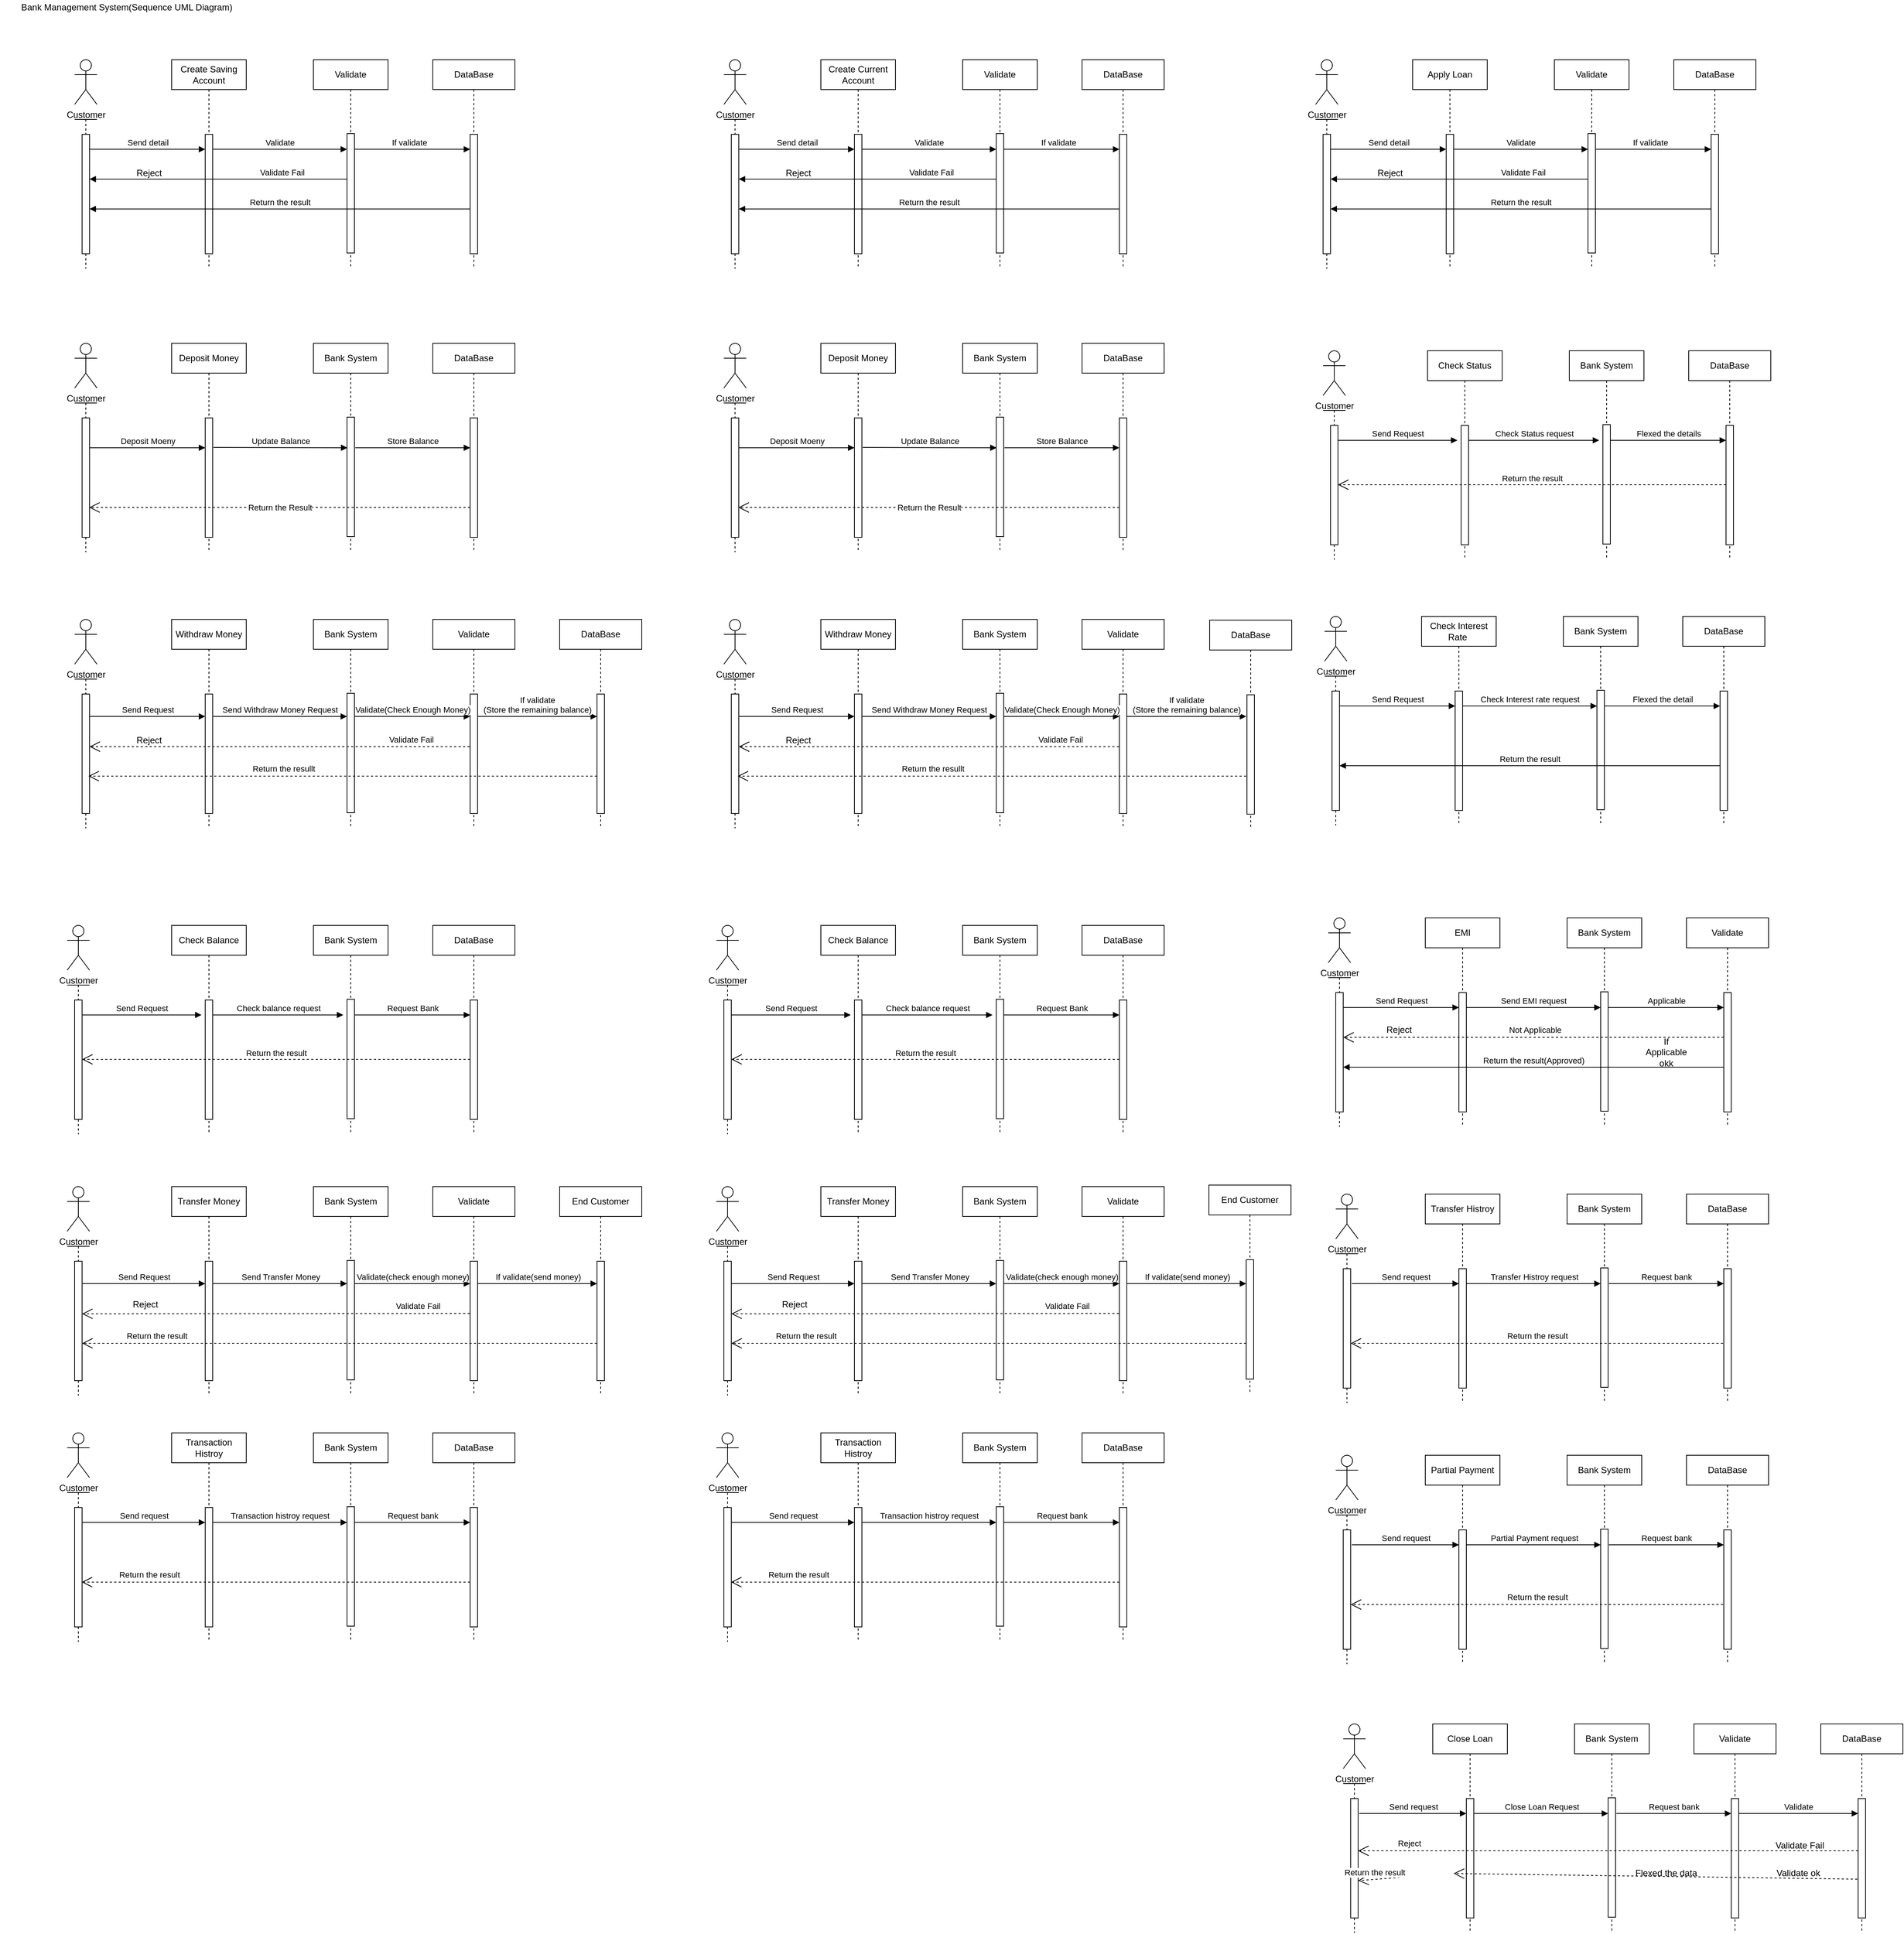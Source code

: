 <mxfile version="21.6.5" type="google">
  <diagram name="Page-1" id="j0khjb0KXW89IC5lFb76">
    <mxGraphModel grid="1" page="1" gridSize="10" guides="1" tooltips="1" connect="1" arrows="1" fold="1" pageScale="1" pageWidth="850" pageHeight="1100" math="0" shadow="0">
      <root>
        <mxCell id="0" />
        <mxCell id="1" parent="0" />
        <mxCell id="ljZfljRzKgDLAyJ-2iVF-1" value="Bank Management System(Sequence UML Diagram)" style="text;strokeColor=none;align=center;fillColor=none;html=1;verticalAlign=middle;whiteSpace=wrap;rounded=0;" vertex="1" parent="1">
          <mxGeometry x="-20" y="40" width="340" height="20" as="geometry" />
        </mxCell>
        <mxCell id="Fq2SKebYv8a4Sn9OW8JZ-1" value="Customer" style="shape=umlActor;verticalLabelPosition=bottom;verticalAlign=top;html=1;" vertex="1" parent="1">
          <mxGeometry x="80" y="120" width="30" height="60" as="geometry" />
        </mxCell>
        <mxCell id="Fq2SKebYv8a4Sn9OW8JZ-3" value="Create Saving Account" style="shape=umlLifeline;perimeter=lifelinePerimeter;whiteSpace=wrap;html=1;container=1;dropTarget=0;collapsible=0;recursiveResize=0;outlineConnect=0;portConstraint=eastwest;newEdgeStyle={&quot;edgeStyle&quot;:&quot;elbowEdgeStyle&quot;,&quot;elbow&quot;:&quot;vertical&quot;,&quot;curved&quot;:0,&quot;rounded&quot;:0};" vertex="1" parent="1">
          <mxGeometry x="210" y="120" width="100" height="280" as="geometry" />
        </mxCell>
        <mxCell id="Fq2SKebYv8a4Sn9OW8JZ-12" value="" style="html=1;points=[];perimeter=orthogonalPerimeter;outlineConnect=0;targetShapes=umlLifeline;portConstraint=eastwest;newEdgeStyle={&quot;edgeStyle&quot;:&quot;elbowEdgeStyle&quot;,&quot;elbow&quot;:&quot;vertical&quot;,&quot;curved&quot;:0,&quot;rounded&quot;:0};" vertex="1" parent="Fq2SKebYv8a4Sn9OW8JZ-3">
          <mxGeometry x="45" y="100" width="10" height="160" as="geometry" />
        </mxCell>
        <mxCell id="Fq2SKebYv8a4Sn9OW8JZ-4" value="Validate" style="shape=umlLifeline;perimeter=lifelinePerimeter;whiteSpace=wrap;html=1;container=1;dropTarget=0;collapsible=0;recursiveResize=0;outlineConnect=0;portConstraint=eastwest;newEdgeStyle={&quot;edgeStyle&quot;:&quot;elbowEdgeStyle&quot;,&quot;elbow&quot;:&quot;vertical&quot;,&quot;curved&quot;:0,&quot;rounded&quot;:0};" vertex="1" parent="1">
          <mxGeometry x="400" y="120" width="100" height="280" as="geometry" />
        </mxCell>
        <mxCell id="Fq2SKebYv8a4Sn9OW8JZ-18" value="" style="html=1;points=[];perimeter=orthogonalPerimeter;outlineConnect=0;targetShapes=umlLifeline;portConstraint=eastwest;newEdgeStyle={&quot;edgeStyle&quot;:&quot;elbowEdgeStyle&quot;,&quot;elbow&quot;:&quot;vertical&quot;,&quot;curved&quot;:0,&quot;rounded&quot;:0};" vertex="1" parent="Fq2SKebYv8a4Sn9OW8JZ-4">
          <mxGeometry x="45" y="99" width="10" height="160" as="geometry" />
        </mxCell>
        <mxCell id="Fq2SKebYv8a4Sn9OW8JZ-5" value="DataBase" style="shape=umlLifeline;perimeter=lifelinePerimeter;whiteSpace=wrap;html=1;container=1;dropTarget=0;collapsible=0;recursiveResize=0;outlineConnect=0;portConstraint=eastwest;newEdgeStyle={&quot;edgeStyle&quot;:&quot;elbowEdgeStyle&quot;,&quot;elbow&quot;:&quot;vertical&quot;,&quot;curved&quot;:0,&quot;rounded&quot;:0};" vertex="1" parent="1">
          <mxGeometry x="560" y="120" width="110" height="280" as="geometry" />
        </mxCell>
        <mxCell id="Fq2SKebYv8a4Sn9OW8JZ-20" value="" style="html=1;points=[];perimeter=orthogonalPerimeter;outlineConnect=0;targetShapes=umlLifeline;portConstraint=eastwest;newEdgeStyle={&quot;edgeStyle&quot;:&quot;elbowEdgeStyle&quot;,&quot;elbow&quot;:&quot;vertical&quot;,&quot;curved&quot;:0,&quot;rounded&quot;:0};" vertex="1" parent="Fq2SKebYv8a4Sn9OW8JZ-5">
          <mxGeometry x="50" y="100" width="10" height="160" as="geometry" />
        </mxCell>
        <mxCell id="Fq2SKebYv8a4Sn9OW8JZ-2" value="" style="shape=umlLifeline;perimeter=lifelinePerimeter;whiteSpace=wrap;html=1;container=1;dropTarget=0;collapsible=0;recursiveResize=0;outlineConnect=0;portConstraint=eastwest;newEdgeStyle={&quot;edgeStyle&quot;:&quot;elbowEdgeStyle&quot;,&quot;elbow&quot;:&quot;vertical&quot;,&quot;curved&quot;:0,&quot;rounded&quot;:0};participant=umlActor;size=0;" vertex="1" parent="1">
          <mxGeometry x="80" y="200" width="30" height="200" as="geometry" />
        </mxCell>
        <mxCell id="Fq2SKebYv8a4Sn9OW8JZ-6" value="" style="html=1;points=[];perimeter=orthogonalPerimeter;outlineConnect=0;targetShapes=umlLifeline;portConstraint=eastwest;newEdgeStyle={&quot;edgeStyle&quot;:&quot;elbowEdgeStyle&quot;,&quot;elbow&quot;:&quot;vertical&quot;,&quot;curved&quot;:0,&quot;rounded&quot;:0};" vertex="1" parent="Fq2SKebYv8a4Sn9OW8JZ-2">
          <mxGeometry x="10" y="20" width="10" height="160" as="geometry" />
        </mxCell>
        <mxCell id="Fq2SKebYv8a4Sn9OW8JZ-7" value="Send detail" style="html=1;verticalAlign=bottom;endArrow=block;edgeStyle=elbowEdgeStyle;elbow=vertical;curved=0;rounded=0;" edge="1" parent="1" target="Fq2SKebYv8a4Sn9OW8JZ-12">
          <mxGeometry width="80" relative="1" as="geometry">
            <mxPoint x="100" y="240" as="sourcePoint" />
            <mxPoint x="250" y="240" as="targetPoint" />
          </mxGeometry>
        </mxCell>
        <mxCell id="Fq2SKebYv8a4Sn9OW8JZ-8" value="Validate" style="html=1;verticalAlign=bottom;endArrow=block;edgeStyle=elbowEdgeStyle;elbow=vertical;curved=0;rounded=0;" edge="1" parent="1">
          <mxGeometry width="80" relative="1" as="geometry">
            <mxPoint x="265" y="240" as="sourcePoint" />
            <mxPoint x="445" y="240" as="targetPoint" />
          </mxGeometry>
        </mxCell>
        <mxCell id="Fq2SKebYv8a4Sn9OW8JZ-9" value="Validate Fail" style="html=1;verticalAlign=bottom;endArrow=block;edgeStyle=elbowEdgeStyle;elbow=vertical;curved=0;rounded=0;" edge="1" parent="1">
          <mxGeometry x="-0.488" width="80" relative="1" as="geometry">
            <mxPoint x="444.5" y="280" as="sourcePoint" />
            <mxPoint x="100" y="280" as="targetPoint" />
            <mxPoint x="1" as="offset" />
          </mxGeometry>
        </mxCell>
        <mxCell id="Fq2SKebYv8a4Sn9OW8JZ-10" value="Reject" style="text;strokeColor=none;align=center;fillColor=none;html=1;verticalAlign=middle;whiteSpace=wrap;rounded=0;" vertex="1" parent="1">
          <mxGeometry x="150" y="257" width="60" height="30" as="geometry" />
        </mxCell>
        <mxCell id="Fq2SKebYv8a4Sn9OW8JZ-11" value="If validate&amp;nbsp; &amp;nbsp;" style="html=1;verticalAlign=bottom;endArrow=block;edgeStyle=elbowEdgeStyle;elbow=vertical;curved=0;rounded=0;" edge="1" parent="1" source="Fq2SKebYv8a4Sn9OW8JZ-18">
          <mxGeometry width="80" relative="1" as="geometry">
            <mxPoint x="460" y="240" as="sourcePoint" />
            <mxPoint x="610" y="240" as="targetPoint" />
          </mxGeometry>
        </mxCell>
        <mxCell id="Fq2SKebYv8a4Sn9OW8JZ-17" value="Return the result" style="html=1;verticalAlign=bottom;endArrow=block;edgeStyle=elbowEdgeStyle;elbow=vertical;curved=0;rounded=0;" edge="1" parent="1">
          <mxGeometry width="80" relative="1" as="geometry">
            <mxPoint x="610" y="320" as="sourcePoint" />
            <mxPoint x="100" y="320" as="targetPoint" />
          </mxGeometry>
        </mxCell>
        <mxCell id="5Mw7pFYmUzFqpXvMnDiz-1" value="Customer" style="shape=umlActor;verticalLabelPosition=bottom;verticalAlign=top;html=1;" vertex="1" parent="1">
          <mxGeometry x="80" y="500" width="30" height="60" as="geometry" />
        </mxCell>
        <mxCell id="5Mw7pFYmUzFqpXvMnDiz-2" value="" style="shape=umlLifeline;perimeter=lifelinePerimeter;whiteSpace=wrap;html=1;container=1;dropTarget=0;collapsible=0;recursiveResize=0;outlineConnect=0;portConstraint=eastwest;newEdgeStyle={&quot;edgeStyle&quot;:&quot;elbowEdgeStyle&quot;,&quot;elbow&quot;:&quot;vertical&quot;,&quot;curved&quot;:0,&quot;rounded&quot;:0};participant=umlActor;size=0;" vertex="1" parent="1">
          <mxGeometry x="80" y="580" width="30" height="200" as="geometry" />
        </mxCell>
        <mxCell id="5Mw7pFYmUzFqpXvMnDiz-3" value="" style="html=1;points=[];perimeter=orthogonalPerimeter;outlineConnect=0;targetShapes=umlLifeline;portConstraint=eastwest;newEdgeStyle={&quot;edgeStyle&quot;:&quot;elbowEdgeStyle&quot;,&quot;elbow&quot;:&quot;vertical&quot;,&quot;curved&quot;:0,&quot;rounded&quot;:0};" vertex="1" parent="5Mw7pFYmUzFqpXvMnDiz-2">
          <mxGeometry x="10" y="20" width="10" height="160" as="geometry" />
        </mxCell>
        <mxCell id="5Mw7pFYmUzFqpXvMnDiz-5" value="Deposit Money" style="shape=umlLifeline;perimeter=lifelinePerimeter;whiteSpace=wrap;html=1;container=1;dropTarget=0;collapsible=0;recursiveResize=0;outlineConnect=0;portConstraint=eastwest;newEdgeStyle={&quot;edgeStyle&quot;:&quot;elbowEdgeStyle&quot;,&quot;elbow&quot;:&quot;vertical&quot;,&quot;curved&quot;:0,&quot;rounded&quot;:0};" vertex="1" parent="1">
          <mxGeometry x="210" y="500" width="100" height="280" as="geometry" />
        </mxCell>
        <mxCell id="5Mw7pFYmUzFqpXvMnDiz-6" value="" style="html=1;points=[];perimeter=orthogonalPerimeter;outlineConnect=0;targetShapes=umlLifeline;portConstraint=eastwest;newEdgeStyle={&quot;edgeStyle&quot;:&quot;elbowEdgeStyle&quot;,&quot;elbow&quot;:&quot;vertical&quot;,&quot;curved&quot;:0,&quot;rounded&quot;:0};" vertex="1" parent="5Mw7pFYmUzFqpXvMnDiz-5">
          <mxGeometry x="45" y="100" width="10" height="160" as="geometry" />
        </mxCell>
        <mxCell id="5Mw7pFYmUzFqpXvMnDiz-8" value="Bank System" style="shape=umlLifeline;perimeter=lifelinePerimeter;whiteSpace=wrap;html=1;container=1;dropTarget=0;collapsible=0;recursiveResize=0;outlineConnect=0;portConstraint=eastwest;newEdgeStyle={&quot;edgeStyle&quot;:&quot;elbowEdgeStyle&quot;,&quot;elbow&quot;:&quot;vertical&quot;,&quot;curved&quot;:0,&quot;rounded&quot;:0};" vertex="1" parent="1">
          <mxGeometry x="400" y="500" width="100" height="280" as="geometry" />
        </mxCell>
        <mxCell id="5Mw7pFYmUzFqpXvMnDiz-9" value="" style="html=1;points=[];perimeter=orthogonalPerimeter;outlineConnect=0;targetShapes=umlLifeline;portConstraint=eastwest;newEdgeStyle={&quot;edgeStyle&quot;:&quot;elbowEdgeStyle&quot;,&quot;elbow&quot;:&quot;vertical&quot;,&quot;curved&quot;:0,&quot;rounded&quot;:0};" vertex="1" parent="5Mw7pFYmUzFqpXvMnDiz-8">
          <mxGeometry x="45" y="99" width="10" height="160" as="geometry" />
        </mxCell>
        <mxCell id="5Mw7pFYmUzFqpXvMnDiz-10" value="DataBase" style="shape=umlLifeline;perimeter=lifelinePerimeter;whiteSpace=wrap;html=1;container=1;dropTarget=0;collapsible=0;recursiveResize=0;outlineConnect=0;portConstraint=eastwest;newEdgeStyle={&quot;edgeStyle&quot;:&quot;elbowEdgeStyle&quot;,&quot;elbow&quot;:&quot;vertical&quot;,&quot;curved&quot;:0,&quot;rounded&quot;:0};" vertex="1" parent="1">
          <mxGeometry x="560" y="500" width="110" height="280" as="geometry" />
        </mxCell>
        <mxCell id="5Mw7pFYmUzFqpXvMnDiz-11" value="" style="html=1;points=[];perimeter=orthogonalPerimeter;outlineConnect=0;targetShapes=umlLifeline;portConstraint=eastwest;newEdgeStyle={&quot;edgeStyle&quot;:&quot;elbowEdgeStyle&quot;,&quot;elbow&quot;:&quot;vertical&quot;,&quot;curved&quot;:0,&quot;rounded&quot;:0};" vertex="1" parent="5Mw7pFYmUzFqpXvMnDiz-10">
          <mxGeometry x="50" y="100" width="10" height="160" as="geometry" />
        </mxCell>
        <mxCell id="5Mw7pFYmUzFqpXvMnDiz-13" value="Deposit Moeny" style="html=1;verticalAlign=bottom;endArrow=block;edgeStyle=elbowEdgeStyle;elbow=vertical;curved=0;rounded=0;" edge="1" parent="1" source="5Mw7pFYmUzFqpXvMnDiz-3">
          <mxGeometry width="80" relative="1" as="geometry">
            <mxPoint x="105" y="640" as="sourcePoint" />
            <mxPoint x="255" y="640" as="targetPoint" />
          </mxGeometry>
        </mxCell>
        <mxCell id="5Mw7pFYmUzFqpXvMnDiz-14" value="Update Balance" style="html=1;verticalAlign=bottom;endArrow=block;edgeStyle=elbowEdgeStyle;elbow=vertical;curved=0;rounded=0;" edge="1" parent="1">
          <mxGeometry width="80" relative="1" as="geometry">
            <mxPoint x="266" y="639.5" as="sourcePoint" />
            <mxPoint x="445.5" y="640" as="targetPoint" />
          </mxGeometry>
        </mxCell>
        <mxCell id="5Mw7pFYmUzFqpXvMnDiz-15" value="Store Balance" style="html=1;verticalAlign=bottom;endArrow=block;edgeStyle=elbowEdgeStyle;elbow=vertical;curved=0;rounded=0;" edge="1" parent="1">
          <mxGeometry width="80" relative="1" as="geometry">
            <mxPoint x="456" y="640" as="sourcePoint" />
            <mxPoint x="610" y="640" as="targetPoint" />
            <Array as="points">
              <mxPoint x="606" y="640" />
            </Array>
          </mxGeometry>
        </mxCell>
        <mxCell id="5Mw7pFYmUzFqpXvMnDiz-16" value="Return the Result" style="endArrow=open;endSize=12;dashed=1;html=1;rounded=0;" edge="1" parent="1" source="5Mw7pFYmUzFqpXvMnDiz-11">
          <mxGeometry width="160" relative="1" as="geometry">
            <mxPoint x="600" y="720" as="sourcePoint" />
            <mxPoint x="99.5" y="720" as="targetPoint" />
          </mxGeometry>
        </mxCell>
        <mxCell id="5Mw7pFYmUzFqpXvMnDiz-17" value="Customer" style="shape=umlActor;verticalLabelPosition=bottom;verticalAlign=top;html=1;" vertex="1" parent="1">
          <mxGeometry x="80" y="870" width="30" height="60" as="geometry" />
        </mxCell>
        <mxCell id="5Mw7pFYmUzFqpXvMnDiz-18" value="" style="shape=umlLifeline;perimeter=lifelinePerimeter;whiteSpace=wrap;html=1;container=1;dropTarget=0;collapsible=0;recursiveResize=0;outlineConnect=0;portConstraint=eastwest;newEdgeStyle={&quot;edgeStyle&quot;:&quot;elbowEdgeStyle&quot;,&quot;elbow&quot;:&quot;vertical&quot;,&quot;curved&quot;:0,&quot;rounded&quot;:0};participant=umlActor;size=0;" vertex="1" parent="1">
          <mxGeometry x="80" y="950" width="30" height="200" as="geometry" />
        </mxCell>
        <mxCell id="5Mw7pFYmUzFqpXvMnDiz-19" value="" style="html=1;points=[];perimeter=orthogonalPerimeter;outlineConnect=0;targetShapes=umlLifeline;portConstraint=eastwest;newEdgeStyle={&quot;edgeStyle&quot;:&quot;elbowEdgeStyle&quot;,&quot;elbow&quot;:&quot;vertical&quot;,&quot;curved&quot;:0,&quot;rounded&quot;:0};" vertex="1" parent="5Mw7pFYmUzFqpXvMnDiz-18">
          <mxGeometry x="10" y="20" width="10" height="160" as="geometry" />
        </mxCell>
        <mxCell id="5Mw7pFYmUzFqpXvMnDiz-20" value="Withdraw Money" style="shape=umlLifeline;perimeter=lifelinePerimeter;whiteSpace=wrap;html=1;container=1;dropTarget=0;collapsible=0;recursiveResize=0;outlineConnect=0;portConstraint=eastwest;newEdgeStyle={&quot;edgeStyle&quot;:&quot;elbowEdgeStyle&quot;,&quot;elbow&quot;:&quot;vertical&quot;,&quot;curved&quot;:0,&quot;rounded&quot;:0};" vertex="1" parent="1">
          <mxGeometry x="210" y="870" width="100" height="280" as="geometry" />
        </mxCell>
        <mxCell id="5Mw7pFYmUzFqpXvMnDiz-21" value="" style="html=1;points=[];perimeter=orthogonalPerimeter;outlineConnect=0;targetShapes=umlLifeline;portConstraint=eastwest;newEdgeStyle={&quot;edgeStyle&quot;:&quot;elbowEdgeStyle&quot;,&quot;elbow&quot;:&quot;vertical&quot;,&quot;curved&quot;:0,&quot;rounded&quot;:0};" vertex="1" parent="5Mw7pFYmUzFqpXvMnDiz-20">
          <mxGeometry x="45" y="100" width="10" height="160" as="geometry" />
        </mxCell>
        <mxCell id="5Mw7pFYmUzFqpXvMnDiz-22" value="Bank System" style="shape=umlLifeline;perimeter=lifelinePerimeter;whiteSpace=wrap;html=1;container=1;dropTarget=0;collapsible=0;recursiveResize=0;outlineConnect=0;portConstraint=eastwest;newEdgeStyle={&quot;edgeStyle&quot;:&quot;elbowEdgeStyle&quot;,&quot;elbow&quot;:&quot;vertical&quot;,&quot;curved&quot;:0,&quot;rounded&quot;:0};" vertex="1" parent="1">
          <mxGeometry x="400" y="870" width="100" height="280" as="geometry" />
        </mxCell>
        <mxCell id="5Mw7pFYmUzFqpXvMnDiz-23" value="" style="html=1;points=[];perimeter=orthogonalPerimeter;outlineConnect=0;targetShapes=umlLifeline;portConstraint=eastwest;newEdgeStyle={&quot;edgeStyle&quot;:&quot;elbowEdgeStyle&quot;,&quot;elbow&quot;:&quot;vertical&quot;,&quot;curved&quot;:0,&quot;rounded&quot;:0};" vertex="1" parent="5Mw7pFYmUzFqpXvMnDiz-22">
          <mxGeometry x="45" y="99" width="10" height="160" as="geometry" />
        </mxCell>
        <mxCell id="5Mw7pFYmUzFqpXvMnDiz-24" value="Validate" style="shape=umlLifeline;perimeter=lifelinePerimeter;whiteSpace=wrap;html=1;container=1;dropTarget=0;collapsible=0;recursiveResize=0;outlineConnect=0;portConstraint=eastwest;newEdgeStyle={&quot;edgeStyle&quot;:&quot;elbowEdgeStyle&quot;,&quot;elbow&quot;:&quot;vertical&quot;,&quot;curved&quot;:0,&quot;rounded&quot;:0};" vertex="1" parent="1">
          <mxGeometry x="560" y="870" width="110" height="280" as="geometry" />
        </mxCell>
        <mxCell id="5Mw7pFYmUzFqpXvMnDiz-25" value="" style="html=1;points=[];perimeter=orthogonalPerimeter;outlineConnect=0;targetShapes=umlLifeline;portConstraint=eastwest;newEdgeStyle={&quot;edgeStyle&quot;:&quot;elbowEdgeStyle&quot;,&quot;elbow&quot;:&quot;vertical&quot;,&quot;curved&quot;:0,&quot;rounded&quot;:0};" vertex="1" parent="5Mw7pFYmUzFqpXvMnDiz-24">
          <mxGeometry x="50" y="100" width="10" height="160" as="geometry" />
        </mxCell>
        <mxCell id="5Mw7pFYmUzFqpXvMnDiz-26" value="DataBase" style="shape=umlLifeline;perimeter=lifelinePerimeter;whiteSpace=wrap;html=1;container=1;dropTarget=0;collapsible=0;recursiveResize=0;outlineConnect=0;portConstraint=eastwest;newEdgeStyle={&quot;edgeStyle&quot;:&quot;elbowEdgeStyle&quot;,&quot;elbow&quot;:&quot;vertical&quot;,&quot;curved&quot;:0,&quot;rounded&quot;:0};" vertex="1" parent="1">
          <mxGeometry x="730" y="870" width="110" height="280" as="geometry" />
        </mxCell>
        <mxCell id="5Mw7pFYmUzFqpXvMnDiz-27" value="" style="html=1;points=[];perimeter=orthogonalPerimeter;outlineConnect=0;targetShapes=umlLifeline;portConstraint=eastwest;newEdgeStyle={&quot;edgeStyle&quot;:&quot;elbowEdgeStyle&quot;,&quot;elbow&quot;:&quot;vertical&quot;,&quot;curved&quot;:0,&quot;rounded&quot;:0};" vertex="1" parent="5Mw7pFYmUzFqpXvMnDiz-26">
          <mxGeometry x="50" y="100" width="10" height="160" as="geometry" />
        </mxCell>
        <mxCell id="5Mw7pFYmUzFqpXvMnDiz-28" value="Send Request" style="html=1;verticalAlign=bottom;endArrow=block;edgeStyle=elbowEdgeStyle;elbow=vertical;curved=0;rounded=0;" edge="1" parent="1" target="5Mw7pFYmUzFqpXvMnDiz-21">
          <mxGeometry width="80" relative="1" as="geometry">
            <mxPoint x="100.5" y="1000" as="sourcePoint" />
            <mxPoint x="250" y="1000" as="targetPoint" />
          </mxGeometry>
        </mxCell>
        <mxCell id="5Mw7pFYmUzFqpXvMnDiz-29" value="Send Withdraw Money Request" style="html=1;verticalAlign=bottom;endArrow=block;edgeStyle=elbowEdgeStyle;elbow=vertical;curved=0;rounded=0;" edge="1" parent="1">
          <mxGeometry width="80" relative="1" as="geometry">
            <mxPoint x="264.5" y="1000" as="sourcePoint" />
            <mxPoint x="445" y="1000" as="targetPoint" />
          </mxGeometry>
        </mxCell>
        <mxCell id="5Mw7pFYmUzFqpXvMnDiz-30" value="Validate(Check Enough Money)" style="html=1;verticalAlign=bottom;endArrow=block;edgeStyle=elbowEdgeStyle;elbow=vertical;curved=0;rounded=0;" edge="1" parent="1">
          <mxGeometry width="80" relative="1" as="geometry">
            <mxPoint x="455.5" y="1000" as="sourcePoint" />
            <mxPoint x="610" y="1000" as="targetPoint" />
          </mxGeometry>
        </mxCell>
        <mxCell id="5Mw7pFYmUzFqpXvMnDiz-31" value="Validate Fail" style="endArrow=open;endSize=12;dashed=1;html=1;rounded=0;" edge="1" parent="1" target="5Mw7pFYmUzFqpXvMnDiz-19">
          <mxGeometry x="-0.688" y="-10" width="160" relative="1" as="geometry">
            <mxPoint x="609.5" y="1040.5" as="sourcePoint" />
            <mxPoint x="275" y="1040" as="targetPoint" />
            <Array as="points" />
            <mxPoint x="1" as="offset" />
          </mxGeometry>
        </mxCell>
        <mxCell id="5Mw7pFYmUzFqpXvMnDiz-32" value="Reject" style="text;strokeColor=none;align=center;fillColor=none;html=1;verticalAlign=middle;whiteSpace=wrap;rounded=0;" vertex="1" parent="1">
          <mxGeometry x="150" y="1017" width="60" height="30" as="geometry" />
        </mxCell>
        <mxCell id="5Mw7pFYmUzFqpXvMnDiz-33" value="If validate&lt;br&gt;(Store the remaining balance)" style="html=1;verticalAlign=bottom;endArrow=block;edgeStyle=elbowEdgeStyle;elbow=vertical;curved=0;rounded=0;" edge="1" parent="1" target="5Mw7pFYmUzFqpXvMnDiz-27">
          <mxGeometry width="80" relative="1" as="geometry">
            <mxPoint x="620" y="1000" as="sourcePoint" />
            <mxPoint x="770" y="1000" as="targetPoint" />
          </mxGeometry>
        </mxCell>
        <mxCell id="5Mw7pFYmUzFqpXvMnDiz-34" value="Return the resullt" style="endArrow=open;endSize=12;dashed=1;html=1;rounded=0;" edge="1" parent="1">
          <mxGeometry x="0.233" y="-10" width="160" relative="1" as="geometry">
            <mxPoint x="780" y="1080" as="sourcePoint" />
            <mxPoint x="98.5" y="1080" as="targetPoint" />
            <mxPoint as="offset" />
          </mxGeometry>
        </mxCell>
        <mxCell id="5Mw7pFYmUzFqpXvMnDiz-35" value="Customer" style="shape=umlActor;verticalLabelPosition=bottom;verticalAlign=top;html=1;" vertex="1" parent="1">
          <mxGeometry x="70" y="1280" width="30" height="60" as="geometry" />
        </mxCell>
        <mxCell id="5Mw7pFYmUzFqpXvMnDiz-36" value="" style="shape=umlLifeline;perimeter=lifelinePerimeter;whiteSpace=wrap;html=1;container=1;dropTarget=0;collapsible=0;recursiveResize=0;outlineConnect=0;portConstraint=eastwest;newEdgeStyle={&quot;edgeStyle&quot;:&quot;elbowEdgeStyle&quot;,&quot;elbow&quot;:&quot;vertical&quot;,&quot;curved&quot;:0,&quot;rounded&quot;:0};participant=umlActor;size=0;" vertex="1" parent="1">
          <mxGeometry x="70" y="1360" width="30" height="200" as="geometry" />
        </mxCell>
        <mxCell id="5Mw7pFYmUzFqpXvMnDiz-37" value="" style="html=1;points=[];perimeter=orthogonalPerimeter;outlineConnect=0;targetShapes=umlLifeline;portConstraint=eastwest;newEdgeStyle={&quot;edgeStyle&quot;:&quot;elbowEdgeStyle&quot;,&quot;elbow&quot;:&quot;vertical&quot;,&quot;curved&quot;:0,&quot;rounded&quot;:0};" vertex="1" parent="5Mw7pFYmUzFqpXvMnDiz-36">
          <mxGeometry x="10" y="20" width="10" height="160" as="geometry" />
        </mxCell>
        <mxCell id="5Mw7pFYmUzFqpXvMnDiz-38" value="Check Balance" style="shape=umlLifeline;perimeter=lifelinePerimeter;whiteSpace=wrap;html=1;container=1;dropTarget=0;collapsible=0;recursiveResize=0;outlineConnect=0;portConstraint=eastwest;newEdgeStyle={&quot;edgeStyle&quot;:&quot;elbowEdgeStyle&quot;,&quot;elbow&quot;:&quot;vertical&quot;,&quot;curved&quot;:0,&quot;rounded&quot;:0};" vertex="1" parent="1">
          <mxGeometry x="210" y="1280" width="100" height="280" as="geometry" />
        </mxCell>
        <mxCell id="5Mw7pFYmUzFqpXvMnDiz-39" value="" style="html=1;points=[];perimeter=orthogonalPerimeter;outlineConnect=0;targetShapes=umlLifeline;portConstraint=eastwest;newEdgeStyle={&quot;edgeStyle&quot;:&quot;elbowEdgeStyle&quot;,&quot;elbow&quot;:&quot;vertical&quot;,&quot;curved&quot;:0,&quot;rounded&quot;:0};" vertex="1" parent="5Mw7pFYmUzFqpXvMnDiz-38">
          <mxGeometry x="45" y="100" width="10" height="160" as="geometry" />
        </mxCell>
        <mxCell id="5Mw7pFYmUzFqpXvMnDiz-40" value="Bank System" style="shape=umlLifeline;perimeter=lifelinePerimeter;whiteSpace=wrap;html=1;container=1;dropTarget=0;collapsible=0;recursiveResize=0;outlineConnect=0;portConstraint=eastwest;newEdgeStyle={&quot;edgeStyle&quot;:&quot;elbowEdgeStyle&quot;,&quot;elbow&quot;:&quot;vertical&quot;,&quot;curved&quot;:0,&quot;rounded&quot;:0};" vertex="1" parent="1">
          <mxGeometry x="400" y="1280" width="100" height="280" as="geometry" />
        </mxCell>
        <mxCell id="5Mw7pFYmUzFqpXvMnDiz-41" value="" style="html=1;points=[];perimeter=orthogonalPerimeter;outlineConnect=0;targetShapes=umlLifeline;portConstraint=eastwest;newEdgeStyle={&quot;edgeStyle&quot;:&quot;elbowEdgeStyle&quot;,&quot;elbow&quot;:&quot;vertical&quot;,&quot;curved&quot;:0,&quot;rounded&quot;:0};" vertex="1" parent="5Mw7pFYmUzFqpXvMnDiz-40">
          <mxGeometry x="45" y="99" width="10" height="160" as="geometry" />
        </mxCell>
        <mxCell id="5Mw7pFYmUzFqpXvMnDiz-42" value="DataBase" style="shape=umlLifeline;perimeter=lifelinePerimeter;whiteSpace=wrap;html=1;container=1;dropTarget=0;collapsible=0;recursiveResize=0;outlineConnect=0;portConstraint=eastwest;newEdgeStyle={&quot;edgeStyle&quot;:&quot;elbowEdgeStyle&quot;,&quot;elbow&quot;:&quot;vertical&quot;,&quot;curved&quot;:0,&quot;rounded&quot;:0};" vertex="1" parent="1">
          <mxGeometry x="560" y="1280" width="110" height="280" as="geometry" />
        </mxCell>
        <mxCell id="5Mw7pFYmUzFqpXvMnDiz-43" value="" style="html=1;points=[];perimeter=orthogonalPerimeter;outlineConnect=0;targetShapes=umlLifeline;portConstraint=eastwest;newEdgeStyle={&quot;edgeStyle&quot;:&quot;elbowEdgeStyle&quot;,&quot;elbow&quot;:&quot;vertical&quot;,&quot;curved&quot;:0,&quot;rounded&quot;:0};" vertex="1" parent="5Mw7pFYmUzFqpXvMnDiz-42">
          <mxGeometry x="50" y="100" width="10" height="160" as="geometry" />
        </mxCell>
        <mxCell id="5Mw7pFYmUzFqpXvMnDiz-44" value="Send Request" style="html=1;verticalAlign=bottom;endArrow=block;edgeStyle=elbowEdgeStyle;elbow=vertical;curved=0;rounded=0;" edge="1" parent="1" source="5Mw7pFYmUzFqpXvMnDiz-37">
          <mxGeometry width="80" relative="1" as="geometry">
            <mxPoint x="310" y="1400" as="sourcePoint" />
            <mxPoint x="250" y="1400" as="targetPoint" />
          </mxGeometry>
        </mxCell>
        <mxCell id="5Mw7pFYmUzFqpXvMnDiz-45" value="Check balance request" style="html=1;verticalAlign=bottom;endArrow=block;edgeStyle=elbowEdgeStyle;elbow=vertical;curved=0;rounded=0;" edge="1" parent="1">
          <mxGeometry width="80" relative="1" as="geometry">
            <mxPoint x="265.5" y="1400" as="sourcePoint" />
            <mxPoint x="440" y="1400" as="targetPoint" />
          </mxGeometry>
        </mxCell>
        <mxCell id="5Mw7pFYmUzFqpXvMnDiz-47" value="Request Bank" style="html=1;verticalAlign=bottom;endArrow=block;edgeStyle=elbowEdgeStyle;elbow=vertical;curved=0;rounded=0;" edge="1" parent="1">
          <mxGeometry width="80" relative="1" as="geometry">
            <mxPoint x="455.5" y="1400" as="sourcePoint" />
            <mxPoint x="610" y="1400" as="targetPoint" />
          </mxGeometry>
        </mxCell>
        <mxCell id="5Mw7pFYmUzFqpXvMnDiz-49" value="Return the result" style="endArrow=open;endSize=12;dashed=1;html=1;rounded=0;" edge="1" parent="1">
          <mxGeometry y="-9" width="160" relative="1" as="geometry">
            <mxPoint x="610" y="1459.5" as="sourcePoint" />
            <mxPoint x="90" y="1459.5" as="targetPoint" />
            <mxPoint as="offset" />
          </mxGeometry>
        </mxCell>
        <mxCell id="5Mw7pFYmUzFqpXvMnDiz-50" value="Customer" style="shape=umlActor;verticalLabelPosition=bottom;verticalAlign=top;html=1;" vertex="1" parent="1">
          <mxGeometry x="70" y="1630" width="30" height="60" as="geometry" />
        </mxCell>
        <mxCell id="5Mw7pFYmUzFqpXvMnDiz-51" value="" style="shape=umlLifeline;perimeter=lifelinePerimeter;whiteSpace=wrap;html=1;container=1;dropTarget=0;collapsible=0;recursiveResize=0;outlineConnect=0;portConstraint=eastwest;newEdgeStyle={&quot;edgeStyle&quot;:&quot;elbowEdgeStyle&quot;,&quot;elbow&quot;:&quot;vertical&quot;,&quot;curved&quot;:0,&quot;rounded&quot;:0};participant=umlActor;size=0;" vertex="1" parent="1">
          <mxGeometry x="70" y="1710" width="30" height="200" as="geometry" />
        </mxCell>
        <mxCell id="5Mw7pFYmUzFqpXvMnDiz-52" value="" style="html=1;points=[];perimeter=orthogonalPerimeter;outlineConnect=0;targetShapes=umlLifeline;portConstraint=eastwest;newEdgeStyle={&quot;edgeStyle&quot;:&quot;elbowEdgeStyle&quot;,&quot;elbow&quot;:&quot;vertical&quot;,&quot;curved&quot;:0,&quot;rounded&quot;:0};" vertex="1" parent="5Mw7pFYmUzFqpXvMnDiz-51">
          <mxGeometry x="10" y="20" width="10" height="160" as="geometry" />
        </mxCell>
        <mxCell id="5Mw7pFYmUzFqpXvMnDiz-53" value="Transfer Money" style="shape=umlLifeline;perimeter=lifelinePerimeter;whiteSpace=wrap;html=1;container=1;dropTarget=0;collapsible=0;recursiveResize=0;outlineConnect=0;portConstraint=eastwest;newEdgeStyle={&quot;edgeStyle&quot;:&quot;elbowEdgeStyle&quot;,&quot;elbow&quot;:&quot;vertical&quot;,&quot;curved&quot;:0,&quot;rounded&quot;:0};" vertex="1" parent="1">
          <mxGeometry x="210" y="1630" width="100" height="280" as="geometry" />
        </mxCell>
        <mxCell id="5Mw7pFYmUzFqpXvMnDiz-54" value="" style="html=1;points=[];perimeter=orthogonalPerimeter;outlineConnect=0;targetShapes=umlLifeline;portConstraint=eastwest;newEdgeStyle={&quot;edgeStyle&quot;:&quot;elbowEdgeStyle&quot;,&quot;elbow&quot;:&quot;vertical&quot;,&quot;curved&quot;:0,&quot;rounded&quot;:0};" vertex="1" parent="5Mw7pFYmUzFqpXvMnDiz-53">
          <mxGeometry x="45" y="100" width="10" height="160" as="geometry" />
        </mxCell>
        <mxCell id="5Mw7pFYmUzFqpXvMnDiz-55" value="Bank System" style="shape=umlLifeline;perimeter=lifelinePerimeter;whiteSpace=wrap;html=1;container=1;dropTarget=0;collapsible=0;recursiveResize=0;outlineConnect=0;portConstraint=eastwest;newEdgeStyle={&quot;edgeStyle&quot;:&quot;elbowEdgeStyle&quot;,&quot;elbow&quot;:&quot;vertical&quot;,&quot;curved&quot;:0,&quot;rounded&quot;:0};" vertex="1" parent="1">
          <mxGeometry x="400" y="1630" width="100" height="280" as="geometry" />
        </mxCell>
        <mxCell id="5Mw7pFYmUzFqpXvMnDiz-56" value="" style="html=1;points=[];perimeter=orthogonalPerimeter;outlineConnect=0;targetShapes=umlLifeline;portConstraint=eastwest;newEdgeStyle={&quot;edgeStyle&quot;:&quot;elbowEdgeStyle&quot;,&quot;elbow&quot;:&quot;vertical&quot;,&quot;curved&quot;:0,&quot;rounded&quot;:0};" vertex="1" parent="5Mw7pFYmUzFqpXvMnDiz-55">
          <mxGeometry x="45" y="99" width="10" height="160" as="geometry" />
        </mxCell>
        <mxCell id="5Mw7pFYmUzFqpXvMnDiz-57" value="Validate" style="shape=umlLifeline;perimeter=lifelinePerimeter;whiteSpace=wrap;html=1;container=1;dropTarget=0;collapsible=0;recursiveResize=0;outlineConnect=0;portConstraint=eastwest;newEdgeStyle={&quot;edgeStyle&quot;:&quot;elbowEdgeStyle&quot;,&quot;elbow&quot;:&quot;vertical&quot;,&quot;curved&quot;:0,&quot;rounded&quot;:0};" vertex="1" parent="1">
          <mxGeometry x="560" y="1630" width="110" height="280" as="geometry" />
        </mxCell>
        <mxCell id="5Mw7pFYmUzFqpXvMnDiz-58" value="" style="html=1;points=[];perimeter=orthogonalPerimeter;outlineConnect=0;targetShapes=umlLifeline;portConstraint=eastwest;newEdgeStyle={&quot;edgeStyle&quot;:&quot;elbowEdgeStyle&quot;,&quot;elbow&quot;:&quot;vertical&quot;,&quot;curved&quot;:0,&quot;rounded&quot;:0};" vertex="1" parent="5Mw7pFYmUzFqpXvMnDiz-57">
          <mxGeometry x="50" y="100" width="10" height="160" as="geometry" />
        </mxCell>
        <mxCell id="5Mw7pFYmUzFqpXvMnDiz-59" value="Send Request" style="html=1;verticalAlign=bottom;endArrow=block;edgeStyle=elbowEdgeStyle;elbow=vertical;curved=0;rounded=0;" edge="1" parent="1" target="5Mw7pFYmUzFqpXvMnDiz-54">
          <mxGeometry width="80" relative="1" as="geometry">
            <mxPoint x="90.5" y="1760" as="sourcePoint" />
            <mxPoint x="250" y="1760" as="targetPoint" />
          </mxGeometry>
        </mxCell>
        <mxCell id="5Mw7pFYmUzFqpXvMnDiz-60" value="Send Transfer Money" style="html=1;verticalAlign=bottom;endArrow=block;edgeStyle=elbowEdgeStyle;elbow=vertical;curved=0;rounded=0;" edge="1" parent="1" target="5Mw7pFYmUzFqpXvMnDiz-56">
          <mxGeometry width="80" relative="1" as="geometry">
            <mxPoint x="265.5" y="1760" as="sourcePoint" />
            <mxPoint x="440" y="1760" as="targetPoint" />
          </mxGeometry>
        </mxCell>
        <mxCell id="5Mw7pFYmUzFqpXvMnDiz-61" value="Validate(check enough money)" style="html=1;verticalAlign=bottom;endArrow=block;edgeStyle=elbowEdgeStyle;elbow=vertical;curved=0;rounded=0;" edge="1" parent="1" target="5Mw7pFYmUzFqpXvMnDiz-58">
          <mxGeometry width="80" relative="1" as="geometry">
            <mxPoint x="455.5" y="1760" as="sourcePoint" />
            <mxPoint x="596" y="1760" as="targetPoint" />
          </mxGeometry>
        </mxCell>
        <mxCell id="5Mw7pFYmUzFqpXvMnDiz-62" value="End Customer" style="shape=umlLifeline;perimeter=lifelinePerimeter;whiteSpace=wrap;html=1;container=1;dropTarget=0;collapsible=0;recursiveResize=0;outlineConnect=0;portConstraint=eastwest;newEdgeStyle={&quot;edgeStyle&quot;:&quot;elbowEdgeStyle&quot;,&quot;elbow&quot;:&quot;vertical&quot;,&quot;curved&quot;:0,&quot;rounded&quot;:0};" vertex="1" parent="1">
          <mxGeometry x="730" y="1630" width="110" height="280" as="geometry" />
        </mxCell>
        <mxCell id="5Mw7pFYmUzFqpXvMnDiz-63" value="" style="html=1;points=[];perimeter=orthogonalPerimeter;outlineConnect=0;targetShapes=umlLifeline;portConstraint=eastwest;newEdgeStyle={&quot;edgeStyle&quot;:&quot;elbowEdgeStyle&quot;,&quot;elbow&quot;:&quot;vertical&quot;,&quot;curved&quot;:0,&quot;rounded&quot;:0};" vertex="1" parent="5Mw7pFYmUzFqpXvMnDiz-62">
          <mxGeometry x="50" y="100" width="10" height="160" as="geometry" />
        </mxCell>
        <mxCell id="5Mw7pFYmUzFqpXvMnDiz-64" value="Validate Fail" style="endArrow=open;endSize=12;dashed=1;html=1;rounded=0;" edge="1" parent="1">
          <mxGeometry x="-0.733" y="-10" width="160" relative="1" as="geometry">
            <mxPoint x="609.5" y="1800" as="sourcePoint" />
            <mxPoint x="90" y="1800.5" as="targetPoint" />
            <mxPoint as="offset" />
          </mxGeometry>
        </mxCell>
        <mxCell id="5Mw7pFYmUzFqpXvMnDiz-65" value="Reject" style="text;strokeColor=none;align=center;fillColor=none;html=1;verticalAlign=middle;whiteSpace=wrap;rounded=0;" vertex="1" parent="1">
          <mxGeometry x="145" y="1773" width="60" height="30" as="geometry" />
        </mxCell>
        <mxCell id="5Mw7pFYmUzFqpXvMnDiz-66" value="If validate(send money)" style="html=1;verticalAlign=bottom;endArrow=block;edgeStyle=elbowEdgeStyle;elbow=vertical;curved=0;rounded=0;" edge="1" parent="1">
          <mxGeometry width="80" relative="1" as="geometry">
            <mxPoint x="620.5" y="1760" as="sourcePoint" />
            <mxPoint x="780" y="1760" as="targetPoint" />
          </mxGeometry>
        </mxCell>
        <mxCell id="5Mw7pFYmUzFqpXvMnDiz-67" value="Return the result" style="endArrow=open;endSize=12;dashed=1;html=1;rounded=0;" edge="1" parent="1" target="5Mw7pFYmUzFqpXvMnDiz-52">
          <mxGeometry x="0.71" y="-10" width="160" relative="1" as="geometry">
            <mxPoint x="780" y="1840" as="sourcePoint" />
            <mxPoint x="620" y="1840" as="targetPoint" />
            <mxPoint as="offset" />
          </mxGeometry>
        </mxCell>
        <mxCell id="5Mw7pFYmUzFqpXvMnDiz-68" value="Customer" style="shape=umlActor;verticalLabelPosition=bottom;verticalAlign=top;html=1;" vertex="1" parent="1">
          <mxGeometry x="70" y="1960" width="30" height="60" as="geometry" />
        </mxCell>
        <mxCell id="5Mw7pFYmUzFqpXvMnDiz-69" value="" style="shape=umlLifeline;perimeter=lifelinePerimeter;whiteSpace=wrap;html=1;container=1;dropTarget=0;collapsible=0;recursiveResize=0;outlineConnect=0;portConstraint=eastwest;newEdgeStyle={&quot;edgeStyle&quot;:&quot;elbowEdgeStyle&quot;,&quot;elbow&quot;:&quot;vertical&quot;,&quot;curved&quot;:0,&quot;rounded&quot;:0};participant=umlActor;size=0;" vertex="1" parent="1">
          <mxGeometry x="70" y="2040" width="30" height="200" as="geometry" />
        </mxCell>
        <mxCell id="5Mw7pFYmUzFqpXvMnDiz-70" value="" style="html=1;points=[];perimeter=orthogonalPerimeter;outlineConnect=0;targetShapes=umlLifeline;portConstraint=eastwest;newEdgeStyle={&quot;edgeStyle&quot;:&quot;elbowEdgeStyle&quot;,&quot;elbow&quot;:&quot;vertical&quot;,&quot;curved&quot;:0,&quot;rounded&quot;:0};" vertex="1" parent="5Mw7pFYmUzFqpXvMnDiz-69">
          <mxGeometry x="10" y="20" width="10" height="160" as="geometry" />
        </mxCell>
        <mxCell id="5Mw7pFYmUzFqpXvMnDiz-71" value="Transaction Histroy" style="shape=umlLifeline;perimeter=lifelinePerimeter;whiteSpace=wrap;html=1;container=1;dropTarget=0;collapsible=0;recursiveResize=0;outlineConnect=0;portConstraint=eastwest;newEdgeStyle={&quot;edgeStyle&quot;:&quot;elbowEdgeStyle&quot;,&quot;elbow&quot;:&quot;vertical&quot;,&quot;curved&quot;:0,&quot;rounded&quot;:0};" vertex="1" parent="1">
          <mxGeometry x="210" y="1960" width="100" height="280" as="geometry" />
        </mxCell>
        <mxCell id="5Mw7pFYmUzFqpXvMnDiz-72" value="" style="html=1;points=[];perimeter=orthogonalPerimeter;outlineConnect=0;targetShapes=umlLifeline;portConstraint=eastwest;newEdgeStyle={&quot;edgeStyle&quot;:&quot;elbowEdgeStyle&quot;,&quot;elbow&quot;:&quot;vertical&quot;,&quot;curved&quot;:0,&quot;rounded&quot;:0};" vertex="1" parent="5Mw7pFYmUzFqpXvMnDiz-71">
          <mxGeometry x="45" y="100" width="10" height="160" as="geometry" />
        </mxCell>
        <mxCell id="5Mw7pFYmUzFqpXvMnDiz-73" value="Bank System" style="shape=umlLifeline;perimeter=lifelinePerimeter;whiteSpace=wrap;html=1;container=1;dropTarget=0;collapsible=0;recursiveResize=0;outlineConnect=0;portConstraint=eastwest;newEdgeStyle={&quot;edgeStyle&quot;:&quot;elbowEdgeStyle&quot;,&quot;elbow&quot;:&quot;vertical&quot;,&quot;curved&quot;:0,&quot;rounded&quot;:0};" vertex="1" parent="1">
          <mxGeometry x="400" y="1960" width="100" height="280" as="geometry" />
        </mxCell>
        <mxCell id="5Mw7pFYmUzFqpXvMnDiz-74" value="" style="html=1;points=[];perimeter=orthogonalPerimeter;outlineConnect=0;targetShapes=umlLifeline;portConstraint=eastwest;newEdgeStyle={&quot;edgeStyle&quot;:&quot;elbowEdgeStyle&quot;,&quot;elbow&quot;:&quot;vertical&quot;,&quot;curved&quot;:0,&quot;rounded&quot;:0};" vertex="1" parent="5Mw7pFYmUzFqpXvMnDiz-73">
          <mxGeometry x="45" y="99" width="10" height="160" as="geometry" />
        </mxCell>
        <mxCell id="5Mw7pFYmUzFqpXvMnDiz-75" value="DataBase" style="shape=umlLifeline;perimeter=lifelinePerimeter;whiteSpace=wrap;html=1;container=1;dropTarget=0;collapsible=0;recursiveResize=0;outlineConnect=0;portConstraint=eastwest;newEdgeStyle={&quot;edgeStyle&quot;:&quot;elbowEdgeStyle&quot;,&quot;elbow&quot;:&quot;vertical&quot;,&quot;curved&quot;:0,&quot;rounded&quot;:0};" vertex="1" parent="1">
          <mxGeometry x="560" y="1960" width="110" height="280" as="geometry" />
        </mxCell>
        <mxCell id="5Mw7pFYmUzFqpXvMnDiz-76" value="" style="html=1;points=[];perimeter=orthogonalPerimeter;outlineConnect=0;targetShapes=umlLifeline;portConstraint=eastwest;newEdgeStyle={&quot;edgeStyle&quot;:&quot;elbowEdgeStyle&quot;,&quot;elbow&quot;:&quot;vertical&quot;,&quot;curved&quot;:0,&quot;rounded&quot;:0};" vertex="1" parent="5Mw7pFYmUzFqpXvMnDiz-75">
          <mxGeometry x="50" y="100" width="10" height="160" as="geometry" />
        </mxCell>
        <mxCell id="5Mw7pFYmUzFqpXvMnDiz-77" value="Send request" style="html=1;verticalAlign=bottom;endArrow=block;edgeStyle=elbowEdgeStyle;elbow=vertical;curved=0;rounded=0;" edge="1" parent="1" target="5Mw7pFYmUzFqpXvMnDiz-72">
          <mxGeometry width="80" relative="1" as="geometry">
            <mxPoint x="89.5" y="2080" as="sourcePoint" />
            <mxPoint x="250" y="2080" as="targetPoint" />
          </mxGeometry>
        </mxCell>
        <mxCell id="5Mw7pFYmUzFqpXvMnDiz-78" value="Transaction histroy request" style="html=1;verticalAlign=bottom;endArrow=block;edgeStyle=elbowEdgeStyle;elbow=vertical;curved=0;rounded=0;" edge="1" parent="1">
          <mxGeometry width="80" relative="1" as="geometry">
            <mxPoint x="264.5" y="2080" as="sourcePoint" />
            <mxPoint x="445" y="2080" as="targetPoint" />
          </mxGeometry>
        </mxCell>
        <mxCell id="5Mw7pFYmUzFqpXvMnDiz-79" value="Request bank" style="html=1;verticalAlign=bottom;endArrow=block;edgeStyle=elbowEdgeStyle;elbow=vertical;curved=0;rounded=0;" edge="1" parent="1">
          <mxGeometry width="80" relative="1" as="geometry">
            <mxPoint x="455.5" y="2080" as="sourcePoint" />
            <mxPoint x="610" y="2080" as="targetPoint" />
          </mxGeometry>
        </mxCell>
        <mxCell id="5Mw7pFYmUzFqpXvMnDiz-80" value="Return the result" style="endArrow=open;endSize=12;dashed=1;html=1;rounded=0;" edge="1" parent="1">
          <mxGeometry x="0.652" y="-10" width="160" relative="1" as="geometry">
            <mxPoint x="610" y="2160" as="sourcePoint" />
            <mxPoint x="89.5" y="2160" as="targetPoint" />
            <mxPoint as="offset" />
          </mxGeometry>
        </mxCell>
        <mxCell id="5Mw7pFYmUzFqpXvMnDiz-438" value="Customer" style="shape=umlActor;verticalLabelPosition=bottom;verticalAlign=top;html=1;" vertex="1" parent="1">
          <mxGeometry x="950" y="120" width="30" height="60" as="geometry" />
        </mxCell>
        <mxCell id="5Mw7pFYmUzFqpXvMnDiz-439" value="Create Current Account" style="shape=umlLifeline;perimeter=lifelinePerimeter;whiteSpace=wrap;html=1;container=1;dropTarget=0;collapsible=0;recursiveResize=0;outlineConnect=0;portConstraint=eastwest;newEdgeStyle={&quot;edgeStyle&quot;:&quot;elbowEdgeStyle&quot;,&quot;elbow&quot;:&quot;vertical&quot;,&quot;curved&quot;:0,&quot;rounded&quot;:0};" vertex="1" parent="1">
          <mxGeometry x="1080" y="120" width="100" height="280" as="geometry" />
        </mxCell>
        <mxCell id="5Mw7pFYmUzFqpXvMnDiz-440" value="" style="html=1;points=[];perimeter=orthogonalPerimeter;outlineConnect=0;targetShapes=umlLifeline;portConstraint=eastwest;newEdgeStyle={&quot;edgeStyle&quot;:&quot;elbowEdgeStyle&quot;,&quot;elbow&quot;:&quot;vertical&quot;,&quot;curved&quot;:0,&quot;rounded&quot;:0};" vertex="1" parent="5Mw7pFYmUzFqpXvMnDiz-439">
          <mxGeometry x="45" y="100" width="10" height="160" as="geometry" />
        </mxCell>
        <mxCell id="5Mw7pFYmUzFqpXvMnDiz-441" value="Validate" style="shape=umlLifeline;perimeter=lifelinePerimeter;whiteSpace=wrap;html=1;container=1;dropTarget=0;collapsible=0;recursiveResize=0;outlineConnect=0;portConstraint=eastwest;newEdgeStyle={&quot;edgeStyle&quot;:&quot;elbowEdgeStyle&quot;,&quot;elbow&quot;:&quot;vertical&quot;,&quot;curved&quot;:0,&quot;rounded&quot;:0};" vertex="1" parent="1">
          <mxGeometry x="1270" y="120" width="100" height="280" as="geometry" />
        </mxCell>
        <mxCell id="5Mw7pFYmUzFqpXvMnDiz-442" value="" style="html=1;points=[];perimeter=orthogonalPerimeter;outlineConnect=0;targetShapes=umlLifeline;portConstraint=eastwest;newEdgeStyle={&quot;edgeStyle&quot;:&quot;elbowEdgeStyle&quot;,&quot;elbow&quot;:&quot;vertical&quot;,&quot;curved&quot;:0,&quot;rounded&quot;:0};" vertex="1" parent="5Mw7pFYmUzFqpXvMnDiz-441">
          <mxGeometry x="45" y="99" width="10" height="160" as="geometry" />
        </mxCell>
        <mxCell id="5Mw7pFYmUzFqpXvMnDiz-443" value="DataBase" style="shape=umlLifeline;perimeter=lifelinePerimeter;whiteSpace=wrap;html=1;container=1;dropTarget=0;collapsible=0;recursiveResize=0;outlineConnect=0;portConstraint=eastwest;newEdgeStyle={&quot;edgeStyle&quot;:&quot;elbowEdgeStyle&quot;,&quot;elbow&quot;:&quot;vertical&quot;,&quot;curved&quot;:0,&quot;rounded&quot;:0};" vertex="1" parent="1">
          <mxGeometry x="1430" y="120" width="110" height="280" as="geometry" />
        </mxCell>
        <mxCell id="5Mw7pFYmUzFqpXvMnDiz-444" value="" style="html=1;points=[];perimeter=orthogonalPerimeter;outlineConnect=0;targetShapes=umlLifeline;portConstraint=eastwest;newEdgeStyle={&quot;edgeStyle&quot;:&quot;elbowEdgeStyle&quot;,&quot;elbow&quot;:&quot;vertical&quot;,&quot;curved&quot;:0,&quot;rounded&quot;:0};" vertex="1" parent="5Mw7pFYmUzFqpXvMnDiz-443">
          <mxGeometry x="50" y="100" width="10" height="160" as="geometry" />
        </mxCell>
        <mxCell id="5Mw7pFYmUzFqpXvMnDiz-445" value="" style="shape=umlLifeline;perimeter=lifelinePerimeter;whiteSpace=wrap;html=1;container=1;dropTarget=0;collapsible=0;recursiveResize=0;outlineConnect=0;portConstraint=eastwest;newEdgeStyle={&quot;edgeStyle&quot;:&quot;elbowEdgeStyle&quot;,&quot;elbow&quot;:&quot;vertical&quot;,&quot;curved&quot;:0,&quot;rounded&quot;:0};participant=umlActor;size=0;" vertex="1" parent="1">
          <mxGeometry x="950" y="200" width="30" height="200" as="geometry" />
        </mxCell>
        <mxCell id="5Mw7pFYmUzFqpXvMnDiz-446" value="" style="html=1;points=[];perimeter=orthogonalPerimeter;outlineConnect=0;targetShapes=umlLifeline;portConstraint=eastwest;newEdgeStyle={&quot;edgeStyle&quot;:&quot;elbowEdgeStyle&quot;,&quot;elbow&quot;:&quot;vertical&quot;,&quot;curved&quot;:0,&quot;rounded&quot;:0};" vertex="1" parent="5Mw7pFYmUzFqpXvMnDiz-445">
          <mxGeometry x="10" y="20" width="10" height="160" as="geometry" />
        </mxCell>
        <mxCell id="5Mw7pFYmUzFqpXvMnDiz-447" value="Send detail" style="html=1;verticalAlign=bottom;endArrow=block;edgeStyle=elbowEdgeStyle;elbow=vertical;curved=0;rounded=0;" edge="1" parent="1" target="5Mw7pFYmUzFqpXvMnDiz-440">
          <mxGeometry width="80" relative="1" as="geometry">
            <mxPoint x="970" y="240" as="sourcePoint" />
            <mxPoint x="1120" y="240" as="targetPoint" />
          </mxGeometry>
        </mxCell>
        <mxCell id="5Mw7pFYmUzFqpXvMnDiz-448" value="Validate" style="html=1;verticalAlign=bottom;endArrow=block;edgeStyle=elbowEdgeStyle;elbow=vertical;curved=0;rounded=0;" edge="1" parent="1">
          <mxGeometry width="80" relative="1" as="geometry">
            <mxPoint x="1135" y="240" as="sourcePoint" />
            <mxPoint x="1315" y="240" as="targetPoint" />
          </mxGeometry>
        </mxCell>
        <mxCell id="5Mw7pFYmUzFqpXvMnDiz-449" value="Validate Fail" style="html=1;verticalAlign=bottom;endArrow=block;edgeStyle=elbowEdgeStyle;elbow=vertical;curved=0;rounded=0;" edge="1" parent="1">
          <mxGeometry x="-0.488" width="80" relative="1" as="geometry">
            <mxPoint x="1314.5" y="280" as="sourcePoint" />
            <mxPoint x="970" y="280" as="targetPoint" />
            <mxPoint x="1" as="offset" />
          </mxGeometry>
        </mxCell>
        <mxCell id="5Mw7pFYmUzFqpXvMnDiz-450" value="Reject" style="text;strokeColor=none;align=center;fillColor=none;html=1;verticalAlign=middle;whiteSpace=wrap;rounded=0;" vertex="1" parent="1">
          <mxGeometry x="1020" y="257" width="60" height="30" as="geometry" />
        </mxCell>
        <mxCell id="5Mw7pFYmUzFqpXvMnDiz-451" value="If validate&amp;nbsp; &amp;nbsp;" style="html=1;verticalAlign=bottom;endArrow=block;edgeStyle=elbowEdgeStyle;elbow=vertical;curved=0;rounded=0;" edge="1" parent="1" source="5Mw7pFYmUzFqpXvMnDiz-442">
          <mxGeometry width="80" relative="1" as="geometry">
            <mxPoint x="1330" y="240" as="sourcePoint" />
            <mxPoint x="1480" y="240" as="targetPoint" />
          </mxGeometry>
        </mxCell>
        <mxCell id="5Mw7pFYmUzFqpXvMnDiz-452" value="Return the result" style="html=1;verticalAlign=bottom;endArrow=block;edgeStyle=elbowEdgeStyle;elbow=vertical;curved=0;rounded=0;" edge="1" parent="1">
          <mxGeometry width="80" relative="1" as="geometry">
            <mxPoint x="1480" y="320" as="sourcePoint" />
            <mxPoint x="970" y="320" as="targetPoint" />
          </mxGeometry>
        </mxCell>
        <mxCell id="5Mw7pFYmUzFqpXvMnDiz-453" value="Customer" style="shape=umlActor;verticalLabelPosition=bottom;verticalAlign=top;html=1;" vertex="1" parent="1">
          <mxGeometry x="950" y="500" width="30" height="60" as="geometry" />
        </mxCell>
        <mxCell id="5Mw7pFYmUzFqpXvMnDiz-454" value="" style="shape=umlLifeline;perimeter=lifelinePerimeter;whiteSpace=wrap;html=1;container=1;dropTarget=0;collapsible=0;recursiveResize=0;outlineConnect=0;portConstraint=eastwest;newEdgeStyle={&quot;edgeStyle&quot;:&quot;elbowEdgeStyle&quot;,&quot;elbow&quot;:&quot;vertical&quot;,&quot;curved&quot;:0,&quot;rounded&quot;:0};participant=umlActor;size=0;" vertex="1" parent="1">
          <mxGeometry x="950" y="580" width="30" height="200" as="geometry" />
        </mxCell>
        <mxCell id="5Mw7pFYmUzFqpXvMnDiz-455" value="" style="html=1;points=[];perimeter=orthogonalPerimeter;outlineConnect=0;targetShapes=umlLifeline;portConstraint=eastwest;newEdgeStyle={&quot;edgeStyle&quot;:&quot;elbowEdgeStyle&quot;,&quot;elbow&quot;:&quot;vertical&quot;,&quot;curved&quot;:0,&quot;rounded&quot;:0};" vertex="1" parent="5Mw7pFYmUzFqpXvMnDiz-454">
          <mxGeometry x="10" y="20" width="10" height="160" as="geometry" />
        </mxCell>
        <mxCell id="5Mw7pFYmUzFqpXvMnDiz-456" value="Deposit Money" style="shape=umlLifeline;perimeter=lifelinePerimeter;whiteSpace=wrap;html=1;container=1;dropTarget=0;collapsible=0;recursiveResize=0;outlineConnect=0;portConstraint=eastwest;newEdgeStyle={&quot;edgeStyle&quot;:&quot;elbowEdgeStyle&quot;,&quot;elbow&quot;:&quot;vertical&quot;,&quot;curved&quot;:0,&quot;rounded&quot;:0};" vertex="1" parent="1">
          <mxGeometry x="1080" y="500" width="100" height="280" as="geometry" />
        </mxCell>
        <mxCell id="5Mw7pFYmUzFqpXvMnDiz-457" value="" style="html=1;points=[];perimeter=orthogonalPerimeter;outlineConnect=0;targetShapes=umlLifeline;portConstraint=eastwest;newEdgeStyle={&quot;edgeStyle&quot;:&quot;elbowEdgeStyle&quot;,&quot;elbow&quot;:&quot;vertical&quot;,&quot;curved&quot;:0,&quot;rounded&quot;:0};" vertex="1" parent="5Mw7pFYmUzFqpXvMnDiz-456">
          <mxGeometry x="45" y="100" width="10" height="160" as="geometry" />
        </mxCell>
        <mxCell id="5Mw7pFYmUzFqpXvMnDiz-458" value="Bank System" style="shape=umlLifeline;perimeter=lifelinePerimeter;whiteSpace=wrap;html=1;container=1;dropTarget=0;collapsible=0;recursiveResize=0;outlineConnect=0;portConstraint=eastwest;newEdgeStyle={&quot;edgeStyle&quot;:&quot;elbowEdgeStyle&quot;,&quot;elbow&quot;:&quot;vertical&quot;,&quot;curved&quot;:0,&quot;rounded&quot;:0};" vertex="1" parent="1">
          <mxGeometry x="1270" y="500" width="100" height="280" as="geometry" />
        </mxCell>
        <mxCell id="5Mw7pFYmUzFqpXvMnDiz-459" value="" style="html=1;points=[];perimeter=orthogonalPerimeter;outlineConnect=0;targetShapes=umlLifeline;portConstraint=eastwest;newEdgeStyle={&quot;edgeStyle&quot;:&quot;elbowEdgeStyle&quot;,&quot;elbow&quot;:&quot;vertical&quot;,&quot;curved&quot;:0,&quot;rounded&quot;:0};" vertex="1" parent="5Mw7pFYmUzFqpXvMnDiz-458">
          <mxGeometry x="45" y="99" width="10" height="160" as="geometry" />
        </mxCell>
        <mxCell id="5Mw7pFYmUzFqpXvMnDiz-460" value="DataBase" style="shape=umlLifeline;perimeter=lifelinePerimeter;whiteSpace=wrap;html=1;container=1;dropTarget=0;collapsible=0;recursiveResize=0;outlineConnect=0;portConstraint=eastwest;newEdgeStyle={&quot;edgeStyle&quot;:&quot;elbowEdgeStyle&quot;,&quot;elbow&quot;:&quot;vertical&quot;,&quot;curved&quot;:0,&quot;rounded&quot;:0};" vertex="1" parent="1">
          <mxGeometry x="1430" y="500" width="110" height="280" as="geometry" />
        </mxCell>
        <mxCell id="5Mw7pFYmUzFqpXvMnDiz-461" value="" style="html=1;points=[];perimeter=orthogonalPerimeter;outlineConnect=0;targetShapes=umlLifeline;portConstraint=eastwest;newEdgeStyle={&quot;edgeStyle&quot;:&quot;elbowEdgeStyle&quot;,&quot;elbow&quot;:&quot;vertical&quot;,&quot;curved&quot;:0,&quot;rounded&quot;:0};" vertex="1" parent="5Mw7pFYmUzFqpXvMnDiz-460">
          <mxGeometry x="50" y="100" width="10" height="160" as="geometry" />
        </mxCell>
        <mxCell id="5Mw7pFYmUzFqpXvMnDiz-462" value="Deposit Moeny" style="html=1;verticalAlign=bottom;endArrow=block;edgeStyle=elbowEdgeStyle;elbow=vertical;curved=0;rounded=0;" edge="1" parent="1" source="5Mw7pFYmUzFqpXvMnDiz-455">
          <mxGeometry width="80" relative="1" as="geometry">
            <mxPoint x="975" y="640" as="sourcePoint" />
            <mxPoint x="1125" y="640" as="targetPoint" />
          </mxGeometry>
        </mxCell>
        <mxCell id="5Mw7pFYmUzFqpXvMnDiz-463" value="Update Balance" style="html=1;verticalAlign=bottom;endArrow=block;edgeStyle=elbowEdgeStyle;elbow=vertical;curved=0;rounded=0;" edge="1" parent="1">
          <mxGeometry width="80" relative="1" as="geometry">
            <mxPoint x="1136" y="639.5" as="sourcePoint" />
            <mxPoint x="1315.5" y="640" as="targetPoint" />
          </mxGeometry>
        </mxCell>
        <mxCell id="5Mw7pFYmUzFqpXvMnDiz-464" value="Store Balance" style="html=1;verticalAlign=bottom;endArrow=block;edgeStyle=elbowEdgeStyle;elbow=vertical;curved=0;rounded=0;" edge="1" parent="1">
          <mxGeometry width="80" relative="1" as="geometry">
            <mxPoint x="1326" y="640" as="sourcePoint" />
            <mxPoint x="1480" y="640" as="targetPoint" />
            <Array as="points">
              <mxPoint x="1476" y="640" />
            </Array>
          </mxGeometry>
        </mxCell>
        <mxCell id="5Mw7pFYmUzFqpXvMnDiz-465" value="Return the Result" style="endArrow=open;endSize=12;dashed=1;html=1;rounded=0;" edge="1" parent="1" source="5Mw7pFYmUzFqpXvMnDiz-461">
          <mxGeometry width="160" relative="1" as="geometry">
            <mxPoint x="1470" y="720" as="sourcePoint" />
            <mxPoint x="969.5" y="720" as="targetPoint" />
          </mxGeometry>
        </mxCell>
        <mxCell id="5Mw7pFYmUzFqpXvMnDiz-466" value="Customer" style="shape=umlActor;verticalLabelPosition=bottom;verticalAlign=top;html=1;" vertex="1" parent="1">
          <mxGeometry x="950" y="870" width="30" height="60" as="geometry" />
        </mxCell>
        <mxCell id="5Mw7pFYmUzFqpXvMnDiz-467" value="" style="shape=umlLifeline;perimeter=lifelinePerimeter;whiteSpace=wrap;html=1;container=1;dropTarget=0;collapsible=0;recursiveResize=0;outlineConnect=0;portConstraint=eastwest;newEdgeStyle={&quot;edgeStyle&quot;:&quot;elbowEdgeStyle&quot;,&quot;elbow&quot;:&quot;vertical&quot;,&quot;curved&quot;:0,&quot;rounded&quot;:0};participant=umlActor;size=0;" vertex="1" parent="1">
          <mxGeometry x="950" y="950" width="30" height="200" as="geometry" />
        </mxCell>
        <mxCell id="5Mw7pFYmUzFqpXvMnDiz-468" value="" style="html=1;points=[];perimeter=orthogonalPerimeter;outlineConnect=0;targetShapes=umlLifeline;portConstraint=eastwest;newEdgeStyle={&quot;edgeStyle&quot;:&quot;elbowEdgeStyle&quot;,&quot;elbow&quot;:&quot;vertical&quot;,&quot;curved&quot;:0,&quot;rounded&quot;:0};" vertex="1" parent="5Mw7pFYmUzFqpXvMnDiz-467">
          <mxGeometry x="10" y="20" width="10" height="160" as="geometry" />
        </mxCell>
        <mxCell id="5Mw7pFYmUzFqpXvMnDiz-469" value="Withdraw Money" style="shape=umlLifeline;perimeter=lifelinePerimeter;whiteSpace=wrap;html=1;container=1;dropTarget=0;collapsible=0;recursiveResize=0;outlineConnect=0;portConstraint=eastwest;newEdgeStyle={&quot;edgeStyle&quot;:&quot;elbowEdgeStyle&quot;,&quot;elbow&quot;:&quot;vertical&quot;,&quot;curved&quot;:0,&quot;rounded&quot;:0};" vertex="1" parent="1">
          <mxGeometry x="1080" y="870" width="100" height="280" as="geometry" />
        </mxCell>
        <mxCell id="5Mw7pFYmUzFqpXvMnDiz-470" value="" style="html=1;points=[];perimeter=orthogonalPerimeter;outlineConnect=0;targetShapes=umlLifeline;portConstraint=eastwest;newEdgeStyle={&quot;edgeStyle&quot;:&quot;elbowEdgeStyle&quot;,&quot;elbow&quot;:&quot;vertical&quot;,&quot;curved&quot;:0,&quot;rounded&quot;:0};" vertex="1" parent="5Mw7pFYmUzFqpXvMnDiz-469">
          <mxGeometry x="45" y="100" width="10" height="160" as="geometry" />
        </mxCell>
        <mxCell id="5Mw7pFYmUzFqpXvMnDiz-471" value="Bank System" style="shape=umlLifeline;perimeter=lifelinePerimeter;whiteSpace=wrap;html=1;container=1;dropTarget=0;collapsible=0;recursiveResize=0;outlineConnect=0;portConstraint=eastwest;newEdgeStyle={&quot;edgeStyle&quot;:&quot;elbowEdgeStyle&quot;,&quot;elbow&quot;:&quot;vertical&quot;,&quot;curved&quot;:0,&quot;rounded&quot;:0};" vertex="1" parent="1">
          <mxGeometry x="1270" y="870" width="100" height="280" as="geometry" />
        </mxCell>
        <mxCell id="5Mw7pFYmUzFqpXvMnDiz-472" value="" style="html=1;points=[];perimeter=orthogonalPerimeter;outlineConnect=0;targetShapes=umlLifeline;portConstraint=eastwest;newEdgeStyle={&quot;edgeStyle&quot;:&quot;elbowEdgeStyle&quot;,&quot;elbow&quot;:&quot;vertical&quot;,&quot;curved&quot;:0,&quot;rounded&quot;:0};" vertex="1" parent="5Mw7pFYmUzFqpXvMnDiz-471">
          <mxGeometry x="45" y="99" width="10" height="160" as="geometry" />
        </mxCell>
        <mxCell id="5Mw7pFYmUzFqpXvMnDiz-473" value="Validate" style="shape=umlLifeline;perimeter=lifelinePerimeter;whiteSpace=wrap;html=1;container=1;dropTarget=0;collapsible=0;recursiveResize=0;outlineConnect=0;portConstraint=eastwest;newEdgeStyle={&quot;edgeStyle&quot;:&quot;elbowEdgeStyle&quot;,&quot;elbow&quot;:&quot;vertical&quot;,&quot;curved&quot;:0,&quot;rounded&quot;:0};" vertex="1" parent="1">
          <mxGeometry x="1430" y="870" width="110" height="280" as="geometry" />
        </mxCell>
        <mxCell id="5Mw7pFYmUzFqpXvMnDiz-474" value="" style="html=1;points=[];perimeter=orthogonalPerimeter;outlineConnect=0;targetShapes=umlLifeline;portConstraint=eastwest;newEdgeStyle={&quot;edgeStyle&quot;:&quot;elbowEdgeStyle&quot;,&quot;elbow&quot;:&quot;vertical&quot;,&quot;curved&quot;:0,&quot;rounded&quot;:0};" vertex="1" parent="5Mw7pFYmUzFqpXvMnDiz-473">
          <mxGeometry x="50" y="100" width="10" height="160" as="geometry" />
        </mxCell>
        <mxCell id="5Mw7pFYmUzFqpXvMnDiz-476" value="Send Request" style="html=1;verticalAlign=bottom;endArrow=block;edgeStyle=elbowEdgeStyle;elbow=vertical;curved=0;rounded=0;" edge="1" parent="1" target="5Mw7pFYmUzFqpXvMnDiz-470">
          <mxGeometry width="80" relative="1" as="geometry">
            <mxPoint x="970.5" y="1000" as="sourcePoint" />
            <mxPoint x="1120" y="1000" as="targetPoint" />
          </mxGeometry>
        </mxCell>
        <mxCell id="5Mw7pFYmUzFqpXvMnDiz-477" value="Send Withdraw Money Request" style="html=1;verticalAlign=bottom;endArrow=block;edgeStyle=elbowEdgeStyle;elbow=vertical;curved=0;rounded=0;" edge="1" parent="1">
          <mxGeometry width="80" relative="1" as="geometry">
            <mxPoint x="1134.5" y="1000" as="sourcePoint" />
            <mxPoint x="1315" y="1000" as="targetPoint" />
          </mxGeometry>
        </mxCell>
        <mxCell id="5Mw7pFYmUzFqpXvMnDiz-478" value="Validate(Check Enough Money)" style="html=1;verticalAlign=bottom;endArrow=block;edgeStyle=elbowEdgeStyle;elbow=vertical;curved=0;rounded=0;" edge="1" parent="1">
          <mxGeometry width="80" relative="1" as="geometry">
            <mxPoint x="1325.5" y="1000" as="sourcePoint" />
            <mxPoint x="1480" y="1000" as="targetPoint" />
          </mxGeometry>
        </mxCell>
        <mxCell id="5Mw7pFYmUzFqpXvMnDiz-479" value="Validate Fail" style="endArrow=open;endSize=12;dashed=1;html=1;rounded=0;" edge="1" parent="1" target="5Mw7pFYmUzFqpXvMnDiz-468">
          <mxGeometry x="-0.688" y="-10" width="160" relative="1" as="geometry">
            <mxPoint x="1479.5" y="1040.5" as="sourcePoint" />
            <mxPoint x="1145" y="1040" as="targetPoint" />
            <Array as="points" />
            <mxPoint x="1" as="offset" />
          </mxGeometry>
        </mxCell>
        <mxCell id="5Mw7pFYmUzFqpXvMnDiz-480" value="Reject" style="text;strokeColor=none;align=center;fillColor=none;html=1;verticalAlign=middle;whiteSpace=wrap;rounded=0;" vertex="1" parent="1">
          <mxGeometry x="1020" y="1017" width="60" height="30" as="geometry" />
        </mxCell>
        <mxCell id="5Mw7pFYmUzFqpXvMnDiz-481" value="If validate&lt;br&gt;(Store the remaining balance)" style="html=1;verticalAlign=bottom;endArrow=block;edgeStyle=elbowEdgeStyle;elbow=vertical;curved=0;rounded=0;" edge="1" parent="1">
          <mxGeometry width="80" relative="1" as="geometry">
            <mxPoint x="1490" y="1000" as="sourcePoint" />
            <mxPoint x="1650" y="1000" as="targetPoint" />
          </mxGeometry>
        </mxCell>
        <mxCell id="5Mw7pFYmUzFqpXvMnDiz-482" value="Return the resullt" style="endArrow=open;endSize=12;dashed=1;html=1;rounded=0;" edge="1" parent="1">
          <mxGeometry x="0.233" y="-10" width="160" relative="1" as="geometry">
            <mxPoint x="1650" y="1080" as="sourcePoint" />
            <mxPoint x="968.5" y="1080" as="targetPoint" />
            <mxPoint as="offset" />
          </mxGeometry>
        </mxCell>
        <mxCell id="5Mw7pFYmUzFqpXvMnDiz-483" value="Customer" style="shape=umlActor;verticalLabelPosition=bottom;verticalAlign=top;html=1;" vertex="1" parent="1">
          <mxGeometry x="940" y="1280" width="30" height="60" as="geometry" />
        </mxCell>
        <mxCell id="5Mw7pFYmUzFqpXvMnDiz-484" value="" style="shape=umlLifeline;perimeter=lifelinePerimeter;whiteSpace=wrap;html=1;container=1;dropTarget=0;collapsible=0;recursiveResize=0;outlineConnect=0;portConstraint=eastwest;newEdgeStyle={&quot;edgeStyle&quot;:&quot;elbowEdgeStyle&quot;,&quot;elbow&quot;:&quot;vertical&quot;,&quot;curved&quot;:0,&quot;rounded&quot;:0};participant=umlActor;size=0;" vertex="1" parent="1">
          <mxGeometry x="940" y="1360" width="30" height="200" as="geometry" />
        </mxCell>
        <mxCell id="5Mw7pFYmUzFqpXvMnDiz-485" value="" style="html=1;points=[];perimeter=orthogonalPerimeter;outlineConnect=0;targetShapes=umlLifeline;portConstraint=eastwest;newEdgeStyle={&quot;edgeStyle&quot;:&quot;elbowEdgeStyle&quot;,&quot;elbow&quot;:&quot;vertical&quot;,&quot;curved&quot;:0,&quot;rounded&quot;:0};" vertex="1" parent="5Mw7pFYmUzFqpXvMnDiz-484">
          <mxGeometry x="10" y="20" width="10" height="160" as="geometry" />
        </mxCell>
        <mxCell id="5Mw7pFYmUzFqpXvMnDiz-486" value="Check Balance" style="shape=umlLifeline;perimeter=lifelinePerimeter;whiteSpace=wrap;html=1;container=1;dropTarget=0;collapsible=0;recursiveResize=0;outlineConnect=0;portConstraint=eastwest;newEdgeStyle={&quot;edgeStyle&quot;:&quot;elbowEdgeStyle&quot;,&quot;elbow&quot;:&quot;vertical&quot;,&quot;curved&quot;:0,&quot;rounded&quot;:0};" vertex="1" parent="1">
          <mxGeometry x="1080" y="1280" width="100" height="280" as="geometry" />
        </mxCell>
        <mxCell id="5Mw7pFYmUzFqpXvMnDiz-487" value="" style="html=1;points=[];perimeter=orthogonalPerimeter;outlineConnect=0;targetShapes=umlLifeline;portConstraint=eastwest;newEdgeStyle={&quot;edgeStyle&quot;:&quot;elbowEdgeStyle&quot;,&quot;elbow&quot;:&quot;vertical&quot;,&quot;curved&quot;:0,&quot;rounded&quot;:0};" vertex="1" parent="5Mw7pFYmUzFqpXvMnDiz-486">
          <mxGeometry x="45" y="100" width="10" height="160" as="geometry" />
        </mxCell>
        <mxCell id="5Mw7pFYmUzFqpXvMnDiz-488" value="Bank System" style="shape=umlLifeline;perimeter=lifelinePerimeter;whiteSpace=wrap;html=1;container=1;dropTarget=0;collapsible=0;recursiveResize=0;outlineConnect=0;portConstraint=eastwest;newEdgeStyle={&quot;edgeStyle&quot;:&quot;elbowEdgeStyle&quot;,&quot;elbow&quot;:&quot;vertical&quot;,&quot;curved&quot;:0,&quot;rounded&quot;:0};" vertex="1" parent="1">
          <mxGeometry x="1270" y="1280" width="100" height="280" as="geometry" />
        </mxCell>
        <mxCell id="5Mw7pFYmUzFqpXvMnDiz-489" value="" style="html=1;points=[];perimeter=orthogonalPerimeter;outlineConnect=0;targetShapes=umlLifeline;portConstraint=eastwest;newEdgeStyle={&quot;edgeStyle&quot;:&quot;elbowEdgeStyle&quot;,&quot;elbow&quot;:&quot;vertical&quot;,&quot;curved&quot;:0,&quot;rounded&quot;:0};" vertex="1" parent="5Mw7pFYmUzFqpXvMnDiz-488">
          <mxGeometry x="45" y="99" width="10" height="160" as="geometry" />
        </mxCell>
        <mxCell id="5Mw7pFYmUzFqpXvMnDiz-490" value="DataBase" style="shape=umlLifeline;perimeter=lifelinePerimeter;whiteSpace=wrap;html=1;container=1;dropTarget=0;collapsible=0;recursiveResize=0;outlineConnect=0;portConstraint=eastwest;newEdgeStyle={&quot;edgeStyle&quot;:&quot;elbowEdgeStyle&quot;,&quot;elbow&quot;:&quot;vertical&quot;,&quot;curved&quot;:0,&quot;rounded&quot;:0};" vertex="1" parent="1">
          <mxGeometry x="1430" y="1280" width="110" height="280" as="geometry" />
        </mxCell>
        <mxCell id="5Mw7pFYmUzFqpXvMnDiz-491" value="" style="html=1;points=[];perimeter=orthogonalPerimeter;outlineConnect=0;targetShapes=umlLifeline;portConstraint=eastwest;newEdgeStyle={&quot;edgeStyle&quot;:&quot;elbowEdgeStyle&quot;,&quot;elbow&quot;:&quot;vertical&quot;,&quot;curved&quot;:0,&quot;rounded&quot;:0};" vertex="1" parent="5Mw7pFYmUzFqpXvMnDiz-490">
          <mxGeometry x="50" y="100" width="10" height="160" as="geometry" />
        </mxCell>
        <mxCell id="5Mw7pFYmUzFqpXvMnDiz-492" value="Send Request" style="html=1;verticalAlign=bottom;endArrow=block;edgeStyle=elbowEdgeStyle;elbow=vertical;curved=0;rounded=0;" edge="1" parent="1" source="5Mw7pFYmUzFqpXvMnDiz-485">
          <mxGeometry width="80" relative="1" as="geometry">
            <mxPoint x="1180" y="1400" as="sourcePoint" />
            <mxPoint x="1120" y="1400" as="targetPoint" />
          </mxGeometry>
        </mxCell>
        <mxCell id="5Mw7pFYmUzFqpXvMnDiz-493" value="Check balance request" style="html=1;verticalAlign=bottom;endArrow=block;edgeStyle=elbowEdgeStyle;elbow=vertical;curved=0;rounded=0;" edge="1" parent="1">
          <mxGeometry width="80" relative="1" as="geometry">
            <mxPoint x="1135.5" y="1400" as="sourcePoint" />
            <mxPoint x="1310" y="1400" as="targetPoint" />
          </mxGeometry>
        </mxCell>
        <mxCell id="5Mw7pFYmUzFqpXvMnDiz-494" value="Request Bank" style="html=1;verticalAlign=bottom;endArrow=block;edgeStyle=elbowEdgeStyle;elbow=vertical;curved=0;rounded=0;" edge="1" parent="1">
          <mxGeometry width="80" relative="1" as="geometry">
            <mxPoint x="1325.5" y="1400" as="sourcePoint" />
            <mxPoint x="1480" y="1400" as="targetPoint" />
          </mxGeometry>
        </mxCell>
        <mxCell id="5Mw7pFYmUzFqpXvMnDiz-495" value="Return the result" style="endArrow=open;endSize=12;dashed=1;html=1;rounded=0;" edge="1" parent="1">
          <mxGeometry y="-9" width="160" relative="1" as="geometry">
            <mxPoint x="1480" y="1459.5" as="sourcePoint" />
            <mxPoint x="960" y="1459.5" as="targetPoint" />
            <mxPoint as="offset" />
          </mxGeometry>
        </mxCell>
        <mxCell id="5Mw7pFYmUzFqpXvMnDiz-496" value="Customer" style="shape=umlActor;verticalLabelPosition=bottom;verticalAlign=top;html=1;" vertex="1" parent="1">
          <mxGeometry x="940" y="1630" width="30" height="60" as="geometry" />
        </mxCell>
        <mxCell id="5Mw7pFYmUzFqpXvMnDiz-497" value="" style="shape=umlLifeline;perimeter=lifelinePerimeter;whiteSpace=wrap;html=1;container=1;dropTarget=0;collapsible=0;recursiveResize=0;outlineConnect=0;portConstraint=eastwest;newEdgeStyle={&quot;edgeStyle&quot;:&quot;elbowEdgeStyle&quot;,&quot;elbow&quot;:&quot;vertical&quot;,&quot;curved&quot;:0,&quot;rounded&quot;:0};participant=umlActor;size=0;" vertex="1" parent="1">
          <mxGeometry x="940" y="1710" width="30" height="200" as="geometry" />
        </mxCell>
        <mxCell id="5Mw7pFYmUzFqpXvMnDiz-498" value="" style="html=1;points=[];perimeter=orthogonalPerimeter;outlineConnect=0;targetShapes=umlLifeline;portConstraint=eastwest;newEdgeStyle={&quot;edgeStyle&quot;:&quot;elbowEdgeStyle&quot;,&quot;elbow&quot;:&quot;vertical&quot;,&quot;curved&quot;:0,&quot;rounded&quot;:0};" vertex="1" parent="5Mw7pFYmUzFqpXvMnDiz-497">
          <mxGeometry x="10" y="20" width="10" height="160" as="geometry" />
        </mxCell>
        <mxCell id="5Mw7pFYmUzFqpXvMnDiz-499" value="Transfer Money" style="shape=umlLifeline;perimeter=lifelinePerimeter;whiteSpace=wrap;html=1;container=1;dropTarget=0;collapsible=0;recursiveResize=0;outlineConnect=0;portConstraint=eastwest;newEdgeStyle={&quot;edgeStyle&quot;:&quot;elbowEdgeStyle&quot;,&quot;elbow&quot;:&quot;vertical&quot;,&quot;curved&quot;:0,&quot;rounded&quot;:0};" vertex="1" parent="1">
          <mxGeometry x="1080" y="1630" width="100" height="280" as="geometry" />
        </mxCell>
        <mxCell id="5Mw7pFYmUzFqpXvMnDiz-500" value="" style="html=1;points=[];perimeter=orthogonalPerimeter;outlineConnect=0;targetShapes=umlLifeline;portConstraint=eastwest;newEdgeStyle={&quot;edgeStyle&quot;:&quot;elbowEdgeStyle&quot;,&quot;elbow&quot;:&quot;vertical&quot;,&quot;curved&quot;:0,&quot;rounded&quot;:0};" vertex="1" parent="5Mw7pFYmUzFqpXvMnDiz-499">
          <mxGeometry x="45" y="100" width="10" height="160" as="geometry" />
        </mxCell>
        <mxCell id="5Mw7pFYmUzFqpXvMnDiz-501" value="Bank System" style="shape=umlLifeline;perimeter=lifelinePerimeter;whiteSpace=wrap;html=1;container=1;dropTarget=0;collapsible=0;recursiveResize=0;outlineConnect=0;portConstraint=eastwest;newEdgeStyle={&quot;edgeStyle&quot;:&quot;elbowEdgeStyle&quot;,&quot;elbow&quot;:&quot;vertical&quot;,&quot;curved&quot;:0,&quot;rounded&quot;:0};" vertex="1" parent="1">
          <mxGeometry x="1270" y="1630" width="100" height="280" as="geometry" />
        </mxCell>
        <mxCell id="5Mw7pFYmUzFqpXvMnDiz-502" value="" style="html=1;points=[];perimeter=orthogonalPerimeter;outlineConnect=0;targetShapes=umlLifeline;portConstraint=eastwest;newEdgeStyle={&quot;edgeStyle&quot;:&quot;elbowEdgeStyle&quot;,&quot;elbow&quot;:&quot;vertical&quot;,&quot;curved&quot;:0,&quot;rounded&quot;:0};" vertex="1" parent="5Mw7pFYmUzFqpXvMnDiz-501">
          <mxGeometry x="45" y="99" width="10" height="160" as="geometry" />
        </mxCell>
        <mxCell id="5Mw7pFYmUzFqpXvMnDiz-503" value="Validate" style="shape=umlLifeline;perimeter=lifelinePerimeter;whiteSpace=wrap;html=1;container=1;dropTarget=0;collapsible=0;recursiveResize=0;outlineConnect=0;portConstraint=eastwest;newEdgeStyle={&quot;edgeStyle&quot;:&quot;elbowEdgeStyle&quot;,&quot;elbow&quot;:&quot;vertical&quot;,&quot;curved&quot;:0,&quot;rounded&quot;:0};" vertex="1" parent="1">
          <mxGeometry x="1430" y="1630" width="110" height="280" as="geometry" />
        </mxCell>
        <mxCell id="5Mw7pFYmUzFqpXvMnDiz-504" value="" style="html=1;points=[];perimeter=orthogonalPerimeter;outlineConnect=0;targetShapes=umlLifeline;portConstraint=eastwest;newEdgeStyle={&quot;edgeStyle&quot;:&quot;elbowEdgeStyle&quot;,&quot;elbow&quot;:&quot;vertical&quot;,&quot;curved&quot;:0,&quot;rounded&quot;:0};" vertex="1" parent="5Mw7pFYmUzFqpXvMnDiz-503">
          <mxGeometry x="50" y="100" width="10" height="160" as="geometry" />
        </mxCell>
        <mxCell id="5Mw7pFYmUzFqpXvMnDiz-505" value="Send Request" style="html=1;verticalAlign=bottom;endArrow=block;edgeStyle=elbowEdgeStyle;elbow=vertical;curved=0;rounded=0;" edge="1" parent="1" target="5Mw7pFYmUzFqpXvMnDiz-500">
          <mxGeometry width="80" relative="1" as="geometry">
            <mxPoint x="960.5" y="1760" as="sourcePoint" />
            <mxPoint x="1120" y="1760" as="targetPoint" />
          </mxGeometry>
        </mxCell>
        <mxCell id="5Mw7pFYmUzFqpXvMnDiz-506" value="Send Transfer Money" style="html=1;verticalAlign=bottom;endArrow=block;edgeStyle=elbowEdgeStyle;elbow=vertical;curved=0;rounded=0;" edge="1" parent="1" target="5Mw7pFYmUzFqpXvMnDiz-502">
          <mxGeometry width="80" relative="1" as="geometry">
            <mxPoint x="1135.5" y="1760" as="sourcePoint" />
            <mxPoint x="1310" y="1760" as="targetPoint" />
          </mxGeometry>
        </mxCell>
        <mxCell id="5Mw7pFYmUzFqpXvMnDiz-507" value="Validate(check enough money)" style="html=1;verticalAlign=bottom;endArrow=block;edgeStyle=elbowEdgeStyle;elbow=vertical;curved=0;rounded=0;" edge="1" parent="1" target="5Mw7pFYmUzFqpXvMnDiz-504">
          <mxGeometry width="80" relative="1" as="geometry">
            <mxPoint x="1325.5" y="1760" as="sourcePoint" />
            <mxPoint x="1466" y="1760" as="targetPoint" />
          </mxGeometry>
        </mxCell>
        <mxCell id="5Mw7pFYmUzFqpXvMnDiz-509" value="Validate Fail" style="endArrow=open;endSize=12;dashed=1;html=1;rounded=0;" edge="1" parent="1">
          <mxGeometry x="-0.733" y="-10" width="160" relative="1" as="geometry">
            <mxPoint x="1479.5" y="1800" as="sourcePoint" />
            <mxPoint x="960" y="1800.5" as="targetPoint" />
            <mxPoint as="offset" />
          </mxGeometry>
        </mxCell>
        <mxCell id="5Mw7pFYmUzFqpXvMnDiz-510" value="Reject" style="text;strokeColor=none;align=center;fillColor=none;html=1;verticalAlign=middle;whiteSpace=wrap;rounded=0;" vertex="1" parent="1">
          <mxGeometry x="1015" y="1773" width="60" height="30" as="geometry" />
        </mxCell>
        <mxCell id="5Mw7pFYmUzFqpXvMnDiz-511" value="If validate(send money)" style="html=1;verticalAlign=bottom;endArrow=block;edgeStyle=elbowEdgeStyle;elbow=vertical;curved=0;rounded=0;" edge="1" parent="1">
          <mxGeometry width="80" relative="1" as="geometry">
            <mxPoint x="1490.5" y="1760" as="sourcePoint" />
            <mxPoint x="1650" y="1760" as="targetPoint" />
          </mxGeometry>
        </mxCell>
        <mxCell id="5Mw7pFYmUzFqpXvMnDiz-512" value="Return the result" style="endArrow=open;endSize=12;dashed=1;html=1;rounded=0;" edge="1" parent="1" target="5Mw7pFYmUzFqpXvMnDiz-498">
          <mxGeometry x="0.71" y="-10" width="160" relative="1" as="geometry">
            <mxPoint x="1650" y="1840" as="sourcePoint" />
            <mxPoint x="1490" y="1840" as="targetPoint" />
            <mxPoint as="offset" />
          </mxGeometry>
        </mxCell>
        <mxCell id="5Mw7pFYmUzFqpXvMnDiz-513" value="Customer" style="shape=umlActor;verticalLabelPosition=bottom;verticalAlign=top;html=1;" vertex="1" parent="1">
          <mxGeometry x="940" y="1960" width="30" height="60" as="geometry" />
        </mxCell>
        <mxCell id="5Mw7pFYmUzFqpXvMnDiz-514" value="" style="shape=umlLifeline;perimeter=lifelinePerimeter;whiteSpace=wrap;html=1;container=1;dropTarget=0;collapsible=0;recursiveResize=0;outlineConnect=0;portConstraint=eastwest;newEdgeStyle={&quot;edgeStyle&quot;:&quot;elbowEdgeStyle&quot;,&quot;elbow&quot;:&quot;vertical&quot;,&quot;curved&quot;:0,&quot;rounded&quot;:0};participant=umlActor;size=0;" vertex="1" parent="1">
          <mxGeometry x="940" y="2040" width="30" height="200" as="geometry" />
        </mxCell>
        <mxCell id="5Mw7pFYmUzFqpXvMnDiz-515" value="" style="html=1;points=[];perimeter=orthogonalPerimeter;outlineConnect=0;targetShapes=umlLifeline;portConstraint=eastwest;newEdgeStyle={&quot;edgeStyle&quot;:&quot;elbowEdgeStyle&quot;,&quot;elbow&quot;:&quot;vertical&quot;,&quot;curved&quot;:0,&quot;rounded&quot;:0};" vertex="1" parent="5Mw7pFYmUzFqpXvMnDiz-514">
          <mxGeometry x="10" y="20" width="10" height="160" as="geometry" />
        </mxCell>
        <mxCell id="5Mw7pFYmUzFqpXvMnDiz-516" value="Transaction Histroy" style="shape=umlLifeline;perimeter=lifelinePerimeter;whiteSpace=wrap;html=1;container=1;dropTarget=0;collapsible=0;recursiveResize=0;outlineConnect=0;portConstraint=eastwest;newEdgeStyle={&quot;edgeStyle&quot;:&quot;elbowEdgeStyle&quot;,&quot;elbow&quot;:&quot;vertical&quot;,&quot;curved&quot;:0,&quot;rounded&quot;:0};" vertex="1" parent="1">
          <mxGeometry x="1080" y="1960" width="100" height="280" as="geometry" />
        </mxCell>
        <mxCell id="5Mw7pFYmUzFqpXvMnDiz-517" value="" style="html=1;points=[];perimeter=orthogonalPerimeter;outlineConnect=0;targetShapes=umlLifeline;portConstraint=eastwest;newEdgeStyle={&quot;edgeStyle&quot;:&quot;elbowEdgeStyle&quot;,&quot;elbow&quot;:&quot;vertical&quot;,&quot;curved&quot;:0,&quot;rounded&quot;:0};" vertex="1" parent="5Mw7pFYmUzFqpXvMnDiz-516">
          <mxGeometry x="45" y="100" width="10" height="160" as="geometry" />
        </mxCell>
        <mxCell id="5Mw7pFYmUzFqpXvMnDiz-518" value="Bank System" style="shape=umlLifeline;perimeter=lifelinePerimeter;whiteSpace=wrap;html=1;container=1;dropTarget=0;collapsible=0;recursiveResize=0;outlineConnect=0;portConstraint=eastwest;newEdgeStyle={&quot;edgeStyle&quot;:&quot;elbowEdgeStyle&quot;,&quot;elbow&quot;:&quot;vertical&quot;,&quot;curved&quot;:0,&quot;rounded&quot;:0};" vertex="1" parent="1">
          <mxGeometry x="1270" y="1960" width="100" height="280" as="geometry" />
        </mxCell>
        <mxCell id="5Mw7pFYmUzFqpXvMnDiz-519" value="" style="html=1;points=[];perimeter=orthogonalPerimeter;outlineConnect=0;targetShapes=umlLifeline;portConstraint=eastwest;newEdgeStyle={&quot;edgeStyle&quot;:&quot;elbowEdgeStyle&quot;,&quot;elbow&quot;:&quot;vertical&quot;,&quot;curved&quot;:0,&quot;rounded&quot;:0};" vertex="1" parent="5Mw7pFYmUzFqpXvMnDiz-518">
          <mxGeometry x="45" y="99" width="10" height="160" as="geometry" />
        </mxCell>
        <mxCell id="5Mw7pFYmUzFqpXvMnDiz-520" value="DataBase" style="shape=umlLifeline;perimeter=lifelinePerimeter;whiteSpace=wrap;html=1;container=1;dropTarget=0;collapsible=0;recursiveResize=0;outlineConnect=0;portConstraint=eastwest;newEdgeStyle={&quot;edgeStyle&quot;:&quot;elbowEdgeStyle&quot;,&quot;elbow&quot;:&quot;vertical&quot;,&quot;curved&quot;:0,&quot;rounded&quot;:0};" vertex="1" parent="1">
          <mxGeometry x="1430" y="1960" width="110" height="280" as="geometry" />
        </mxCell>
        <mxCell id="5Mw7pFYmUzFqpXvMnDiz-521" value="" style="html=1;points=[];perimeter=orthogonalPerimeter;outlineConnect=0;targetShapes=umlLifeline;portConstraint=eastwest;newEdgeStyle={&quot;edgeStyle&quot;:&quot;elbowEdgeStyle&quot;,&quot;elbow&quot;:&quot;vertical&quot;,&quot;curved&quot;:0,&quot;rounded&quot;:0};" vertex="1" parent="5Mw7pFYmUzFqpXvMnDiz-520">
          <mxGeometry x="50" y="100" width="10" height="160" as="geometry" />
        </mxCell>
        <mxCell id="5Mw7pFYmUzFqpXvMnDiz-522" value="Send request" style="html=1;verticalAlign=bottom;endArrow=block;edgeStyle=elbowEdgeStyle;elbow=vertical;curved=0;rounded=0;" edge="1" parent="1" target="5Mw7pFYmUzFqpXvMnDiz-517">
          <mxGeometry width="80" relative="1" as="geometry">
            <mxPoint x="959.5" y="2080" as="sourcePoint" />
            <mxPoint x="1120" y="2080" as="targetPoint" />
          </mxGeometry>
        </mxCell>
        <mxCell id="5Mw7pFYmUzFqpXvMnDiz-523" value="Transaction histroy request" style="html=1;verticalAlign=bottom;endArrow=block;edgeStyle=elbowEdgeStyle;elbow=vertical;curved=0;rounded=0;" edge="1" parent="1">
          <mxGeometry width="80" relative="1" as="geometry">
            <mxPoint x="1134.5" y="2080" as="sourcePoint" />
            <mxPoint x="1315" y="2080" as="targetPoint" />
          </mxGeometry>
        </mxCell>
        <mxCell id="5Mw7pFYmUzFqpXvMnDiz-524" value="Request bank" style="html=1;verticalAlign=bottom;endArrow=block;edgeStyle=elbowEdgeStyle;elbow=vertical;curved=0;rounded=0;" edge="1" parent="1">
          <mxGeometry width="80" relative="1" as="geometry">
            <mxPoint x="1325.5" y="2080" as="sourcePoint" />
            <mxPoint x="1480" y="2080" as="targetPoint" />
          </mxGeometry>
        </mxCell>
        <mxCell id="5Mw7pFYmUzFqpXvMnDiz-525" value="Return the result" style="endArrow=open;endSize=12;dashed=1;html=1;rounded=0;" edge="1" parent="1">
          <mxGeometry x="0.652" y="-10" width="160" relative="1" as="geometry">
            <mxPoint x="1480" y="2160" as="sourcePoint" />
            <mxPoint x="959.5" y="2160" as="targetPoint" />
            <mxPoint as="offset" />
          </mxGeometry>
        </mxCell>
        <mxCell id="5Mw7pFYmUzFqpXvMnDiz-526" value="Customer" style="shape=umlActor;verticalLabelPosition=bottom;verticalAlign=top;html=1;" vertex="1" parent="1">
          <mxGeometry x="1743" y="120" width="30" height="60" as="geometry" />
        </mxCell>
        <mxCell id="5Mw7pFYmUzFqpXvMnDiz-527" value="Apply Loan" style="shape=umlLifeline;perimeter=lifelinePerimeter;whiteSpace=wrap;html=1;container=1;dropTarget=0;collapsible=0;recursiveResize=0;outlineConnect=0;portConstraint=eastwest;newEdgeStyle={&quot;edgeStyle&quot;:&quot;elbowEdgeStyle&quot;,&quot;elbow&quot;:&quot;vertical&quot;,&quot;curved&quot;:0,&quot;rounded&quot;:0};" vertex="1" parent="1">
          <mxGeometry x="1873" y="120" width="100" height="280" as="geometry" />
        </mxCell>
        <mxCell id="5Mw7pFYmUzFqpXvMnDiz-528" value="" style="html=1;points=[];perimeter=orthogonalPerimeter;outlineConnect=0;targetShapes=umlLifeline;portConstraint=eastwest;newEdgeStyle={&quot;edgeStyle&quot;:&quot;elbowEdgeStyle&quot;,&quot;elbow&quot;:&quot;vertical&quot;,&quot;curved&quot;:0,&quot;rounded&quot;:0};" vertex="1" parent="5Mw7pFYmUzFqpXvMnDiz-527">
          <mxGeometry x="45" y="100" width="10" height="160" as="geometry" />
        </mxCell>
        <mxCell id="5Mw7pFYmUzFqpXvMnDiz-529" value="Validate" style="shape=umlLifeline;perimeter=lifelinePerimeter;whiteSpace=wrap;html=1;container=1;dropTarget=0;collapsible=0;recursiveResize=0;outlineConnect=0;portConstraint=eastwest;newEdgeStyle={&quot;edgeStyle&quot;:&quot;elbowEdgeStyle&quot;,&quot;elbow&quot;:&quot;vertical&quot;,&quot;curved&quot;:0,&quot;rounded&quot;:0};" vertex="1" parent="1">
          <mxGeometry x="2063" y="120" width="100" height="280" as="geometry" />
        </mxCell>
        <mxCell id="5Mw7pFYmUzFqpXvMnDiz-530" value="" style="html=1;points=[];perimeter=orthogonalPerimeter;outlineConnect=0;targetShapes=umlLifeline;portConstraint=eastwest;newEdgeStyle={&quot;edgeStyle&quot;:&quot;elbowEdgeStyle&quot;,&quot;elbow&quot;:&quot;vertical&quot;,&quot;curved&quot;:0,&quot;rounded&quot;:0};" vertex="1" parent="5Mw7pFYmUzFqpXvMnDiz-529">
          <mxGeometry x="45" y="99" width="10" height="160" as="geometry" />
        </mxCell>
        <mxCell id="5Mw7pFYmUzFqpXvMnDiz-531" value="DataBase" style="shape=umlLifeline;perimeter=lifelinePerimeter;whiteSpace=wrap;html=1;container=1;dropTarget=0;collapsible=0;recursiveResize=0;outlineConnect=0;portConstraint=eastwest;newEdgeStyle={&quot;edgeStyle&quot;:&quot;elbowEdgeStyle&quot;,&quot;elbow&quot;:&quot;vertical&quot;,&quot;curved&quot;:0,&quot;rounded&quot;:0};" vertex="1" parent="1">
          <mxGeometry x="2223" y="120" width="110" height="280" as="geometry" />
        </mxCell>
        <mxCell id="5Mw7pFYmUzFqpXvMnDiz-532" value="" style="html=1;points=[];perimeter=orthogonalPerimeter;outlineConnect=0;targetShapes=umlLifeline;portConstraint=eastwest;newEdgeStyle={&quot;edgeStyle&quot;:&quot;elbowEdgeStyle&quot;,&quot;elbow&quot;:&quot;vertical&quot;,&quot;curved&quot;:0,&quot;rounded&quot;:0};" vertex="1" parent="5Mw7pFYmUzFqpXvMnDiz-531">
          <mxGeometry x="50" y="100" width="10" height="160" as="geometry" />
        </mxCell>
        <mxCell id="5Mw7pFYmUzFqpXvMnDiz-533" value="" style="shape=umlLifeline;perimeter=lifelinePerimeter;whiteSpace=wrap;html=1;container=1;dropTarget=0;collapsible=0;recursiveResize=0;outlineConnect=0;portConstraint=eastwest;newEdgeStyle={&quot;edgeStyle&quot;:&quot;elbowEdgeStyle&quot;,&quot;elbow&quot;:&quot;vertical&quot;,&quot;curved&quot;:0,&quot;rounded&quot;:0};participant=umlActor;size=0;" vertex="1" parent="1">
          <mxGeometry x="1743" y="200" width="30" height="200" as="geometry" />
        </mxCell>
        <mxCell id="5Mw7pFYmUzFqpXvMnDiz-534" value="" style="html=1;points=[];perimeter=orthogonalPerimeter;outlineConnect=0;targetShapes=umlLifeline;portConstraint=eastwest;newEdgeStyle={&quot;edgeStyle&quot;:&quot;elbowEdgeStyle&quot;,&quot;elbow&quot;:&quot;vertical&quot;,&quot;curved&quot;:0,&quot;rounded&quot;:0};" vertex="1" parent="5Mw7pFYmUzFqpXvMnDiz-533">
          <mxGeometry x="10" y="20" width="10" height="160" as="geometry" />
        </mxCell>
        <mxCell id="5Mw7pFYmUzFqpXvMnDiz-535" value="Send detail" style="html=1;verticalAlign=bottom;endArrow=block;edgeStyle=elbowEdgeStyle;elbow=vertical;curved=0;rounded=0;" edge="1" parent="1" target="5Mw7pFYmUzFqpXvMnDiz-528">
          <mxGeometry width="80" relative="1" as="geometry">
            <mxPoint x="1763" y="240" as="sourcePoint" />
            <mxPoint x="1913" y="240" as="targetPoint" />
          </mxGeometry>
        </mxCell>
        <mxCell id="5Mw7pFYmUzFqpXvMnDiz-536" value="Validate" style="html=1;verticalAlign=bottom;endArrow=block;edgeStyle=elbowEdgeStyle;elbow=vertical;curved=0;rounded=0;" edge="1" parent="1">
          <mxGeometry width="80" relative="1" as="geometry">
            <mxPoint x="1928" y="240" as="sourcePoint" />
            <mxPoint x="2108" y="240" as="targetPoint" />
          </mxGeometry>
        </mxCell>
        <mxCell id="5Mw7pFYmUzFqpXvMnDiz-537" value="Validate Fail" style="html=1;verticalAlign=bottom;endArrow=block;edgeStyle=elbowEdgeStyle;elbow=vertical;curved=0;rounded=0;" edge="1" parent="1">
          <mxGeometry x="-0.488" width="80" relative="1" as="geometry">
            <mxPoint x="2107.5" y="280" as="sourcePoint" />
            <mxPoint x="1763" y="280" as="targetPoint" />
            <mxPoint x="1" as="offset" />
          </mxGeometry>
        </mxCell>
        <mxCell id="5Mw7pFYmUzFqpXvMnDiz-538" value="Reject" style="text;strokeColor=none;align=center;fillColor=none;html=1;verticalAlign=middle;whiteSpace=wrap;rounded=0;" vertex="1" parent="1">
          <mxGeometry x="1813" y="257" width="60" height="30" as="geometry" />
        </mxCell>
        <mxCell id="5Mw7pFYmUzFqpXvMnDiz-539" value="If validate&amp;nbsp; &amp;nbsp;" style="html=1;verticalAlign=bottom;endArrow=block;edgeStyle=elbowEdgeStyle;elbow=vertical;curved=0;rounded=0;" edge="1" parent="1" source="5Mw7pFYmUzFqpXvMnDiz-530">
          <mxGeometry width="80" relative="1" as="geometry">
            <mxPoint x="2123" y="240" as="sourcePoint" />
            <mxPoint x="2273" y="240" as="targetPoint" />
          </mxGeometry>
        </mxCell>
        <mxCell id="5Mw7pFYmUzFqpXvMnDiz-540" value="Return the result" style="html=1;verticalAlign=bottom;endArrow=block;edgeStyle=elbowEdgeStyle;elbow=vertical;curved=0;rounded=0;" edge="1" parent="1">
          <mxGeometry width="80" relative="1" as="geometry">
            <mxPoint x="2273" y="320" as="sourcePoint" />
            <mxPoint x="1763" y="320" as="targetPoint" />
          </mxGeometry>
        </mxCell>
        <mxCell id="5Mw7pFYmUzFqpXvMnDiz-541" value="Customer" style="shape=umlActor;verticalLabelPosition=bottom;verticalAlign=top;html=1;" vertex="1" parent="1">
          <mxGeometry x="1753" y="510" width="30" height="60" as="geometry" />
        </mxCell>
        <mxCell id="5Mw7pFYmUzFqpXvMnDiz-542" value="" style="shape=umlLifeline;perimeter=lifelinePerimeter;whiteSpace=wrap;html=1;container=1;dropTarget=0;collapsible=0;recursiveResize=0;outlineConnect=0;portConstraint=eastwest;newEdgeStyle={&quot;edgeStyle&quot;:&quot;elbowEdgeStyle&quot;,&quot;elbow&quot;:&quot;vertical&quot;,&quot;curved&quot;:0,&quot;rounded&quot;:0};participant=umlActor;size=0;" vertex="1" parent="1">
          <mxGeometry x="1753" y="590" width="30" height="200" as="geometry" />
        </mxCell>
        <mxCell id="5Mw7pFYmUzFqpXvMnDiz-543" value="" style="html=1;points=[];perimeter=orthogonalPerimeter;outlineConnect=0;targetShapes=umlLifeline;portConstraint=eastwest;newEdgeStyle={&quot;edgeStyle&quot;:&quot;elbowEdgeStyle&quot;,&quot;elbow&quot;:&quot;vertical&quot;,&quot;curved&quot;:0,&quot;rounded&quot;:0};" vertex="1" parent="5Mw7pFYmUzFqpXvMnDiz-542">
          <mxGeometry x="10" y="20" width="10" height="160" as="geometry" />
        </mxCell>
        <mxCell id="5Mw7pFYmUzFqpXvMnDiz-544" value="Check Status" style="shape=umlLifeline;perimeter=lifelinePerimeter;whiteSpace=wrap;html=1;container=1;dropTarget=0;collapsible=0;recursiveResize=0;outlineConnect=0;portConstraint=eastwest;newEdgeStyle={&quot;edgeStyle&quot;:&quot;elbowEdgeStyle&quot;,&quot;elbow&quot;:&quot;vertical&quot;,&quot;curved&quot;:0,&quot;rounded&quot;:0};" vertex="1" parent="1">
          <mxGeometry x="1893" y="510" width="100" height="280" as="geometry" />
        </mxCell>
        <mxCell id="5Mw7pFYmUzFqpXvMnDiz-545" value="" style="html=1;points=[];perimeter=orthogonalPerimeter;outlineConnect=0;targetShapes=umlLifeline;portConstraint=eastwest;newEdgeStyle={&quot;edgeStyle&quot;:&quot;elbowEdgeStyle&quot;,&quot;elbow&quot;:&quot;vertical&quot;,&quot;curved&quot;:0,&quot;rounded&quot;:0};" vertex="1" parent="5Mw7pFYmUzFqpXvMnDiz-544">
          <mxGeometry x="45" y="100" width="10" height="160" as="geometry" />
        </mxCell>
        <mxCell id="5Mw7pFYmUzFqpXvMnDiz-546" value="Bank System" style="shape=umlLifeline;perimeter=lifelinePerimeter;whiteSpace=wrap;html=1;container=1;dropTarget=0;collapsible=0;recursiveResize=0;outlineConnect=0;portConstraint=eastwest;newEdgeStyle={&quot;edgeStyle&quot;:&quot;elbowEdgeStyle&quot;,&quot;elbow&quot;:&quot;vertical&quot;,&quot;curved&quot;:0,&quot;rounded&quot;:0};" vertex="1" parent="1">
          <mxGeometry x="2083" y="510" width="100" height="280" as="geometry" />
        </mxCell>
        <mxCell id="5Mw7pFYmUzFqpXvMnDiz-547" value="" style="html=1;points=[];perimeter=orthogonalPerimeter;outlineConnect=0;targetShapes=umlLifeline;portConstraint=eastwest;newEdgeStyle={&quot;edgeStyle&quot;:&quot;elbowEdgeStyle&quot;,&quot;elbow&quot;:&quot;vertical&quot;,&quot;curved&quot;:0,&quot;rounded&quot;:0};" vertex="1" parent="5Mw7pFYmUzFqpXvMnDiz-546">
          <mxGeometry x="45" y="99" width="10" height="160" as="geometry" />
        </mxCell>
        <mxCell id="5Mw7pFYmUzFqpXvMnDiz-548" value="DataBase" style="shape=umlLifeline;perimeter=lifelinePerimeter;whiteSpace=wrap;html=1;container=1;dropTarget=0;collapsible=0;recursiveResize=0;outlineConnect=0;portConstraint=eastwest;newEdgeStyle={&quot;edgeStyle&quot;:&quot;elbowEdgeStyle&quot;,&quot;elbow&quot;:&quot;vertical&quot;,&quot;curved&quot;:0,&quot;rounded&quot;:0};" vertex="1" parent="1">
          <mxGeometry x="2243" y="510" width="110" height="280" as="geometry" />
        </mxCell>
        <mxCell id="5Mw7pFYmUzFqpXvMnDiz-549" value="" style="html=1;points=[];perimeter=orthogonalPerimeter;outlineConnect=0;targetShapes=umlLifeline;portConstraint=eastwest;newEdgeStyle={&quot;edgeStyle&quot;:&quot;elbowEdgeStyle&quot;,&quot;elbow&quot;:&quot;vertical&quot;,&quot;curved&quot;:0,&quot;rounded&quot;:0};" vertex="1" parent="5Mw7pFYmUzFqpXvMnDiz-548">
          <mxGeometry x="50" y="100" width="10" height="160" as="geometry" />
        </mxCell>
        <mxCell id="5Mw7pFYmUzFqpXvMnDiz-550" value="Send Request" style="html=1;verticalAlign=bottom;endArrow=block;edgeStyle=elbowEdgeStyle;elbow=vertical;curved=0;rounded=0;" edge="1" parent="1" source="5Mw7pFYmUzFqpXvMnDiz-543">
          <mxGeometry width="80" relative="1" as="geometry">
            <mxPoint x="1993" y="630" as="sourcePoint" />
            <mxPoint x="1933" y="630" as="targetPoint" />
          </mxGeometry>
        </mxCell>
        <mxCell id="5Mw7pFYmUzFqpXvMnDiz-551" value="Check Status request" style="html=1;verticalAlign=bottom;endArrow=block;edgeStyle=elbowEdgeStyle;elbow=vertical;curved=0;rounded=0;" edge="1" parent="1">
          <mxGeometry width="80" relative="1" as="geometry">
            <mxPoint x="1948.5" y="630" as="sourcePoint" />
            <mxPoint x="2123" y="630" as="targetPoint" />
          </mxGeometry>
        </mxCell>
        <mxCell id="5Mw7pFYmUzFqpXvMnDiz-552" value="Flexed the details" style="html=1;verticalAlign=bottom;endArrow=block;edgeStyle=elbowEdgeStyle;elbow=vertical;curved=0;rounded=0;" edge="1" parent="1">
          <mxGeometry width="80" relative="1" as="geometry">
            <mxPoint x="2138.5" y="630" as="sourcePoint" />
            <mxPoint x="2293" y="630" as="targetPoint" />
          </mxGeometry>
        </mxCell>
        <mxCell id="5Mw7pFYmUzFqpXvMnDiz-553" value="Return the result" style="endArrow=open;endSize=12;dashed=1;html=1;rounded=0;" edge="1" parent="1">
          <mxGeometry y="-9" width="160" relative="1" as="geometry">
            <mxPoint x="2293" y="689.5" as="sourcePoint" />
            <mxPoint x="1773" y="689.5" as="targetPoint" />
            <mxPoint as="offset" />
          </mxGeometry>
        </mxCell>
        <mxCell id="5Mw7pFYmUzFqpXvMnDiz-554" value="DataBase" style="shape=umlLifeline;perimeter=lifelinePerimeter;whiteSpace=wrap;html=1;container=1;dropTarget=0;collapsible=0;recursiveResize=0;outlineConnect=0;portConstraint=eastwest;newEdgeStyle={&quot;edgeStyle&quot;:&quot;elbowEdgeStyle&quot;,&quot;elbow&quot;:&quot;vertical&quot;,&quot;curved&quot;:0,&quot;rounded&quot;:0};" vertex="1" parent="1">
          <mxGeometry x="1601" y="871" width="110" height="280" as="geometry" />
        </mxCell>
        <mxCell id="5Mw7pFYmUzFqpXvMnDiz-555" value="" style="html=1;points=[];perimeter=orthogonalPerimeter;outlineConnect=0;targetShapes=umlLifeline;portConstraint=eastwest;newEdgeStyle={&quot;edgeStyle&quot;:&quot;elbowEdgeStyle&quot;,&quot;elbow&quot;:&quot;vertical&quot;,&quot;curved&quot;:0,&quot;rounded&quot;:0};" vertex="1" parent="5Mw7pFYmUzFqpXvMnDiz-554">
          <mxGeometry x="50" y="100" width="10" height="160" as="geometry" />
        </mxCell>
        <mxCell id="5Mw7pFYmUzFqpXvMnDiz-556" value="End Customer" style="shape=umlLifeline;perimeter=lifelinePerimeter;whiteSpace=wrap;html=1;container=1;dropTarget=0;collapsible=0;recursiveResize=0;outlineConnect=0;portConstraint=eastwest;newEdgeStyle={&quot;edgeStyle&quot;:&quot;elbowEdgeStyle&quot;,&quot;elbow&quot;:&quot;vertical&quot;,&quot;curved&quot;:0,&quot;rounded&quot;:0};" vertex="1" parent="1">
          <mxGeometry x="1600" y="1628" width="110" height="280" as="geometry" />
        </mxCell>
        <mxCell id="5Mw7pFYmUzFqpXvMnDiz-557" value="" style="html=1;points=[];perimeter=orthogonalPerimeter;outlineConnect=0;targetShapes=umlLifeline;portConstraint=eastwest;newEdgeStyle={&quot;edgeStyle&quot;:&quot;elbowEdgeStyle&quot;,&quot;elbow&quot;:&quot;vertical&quot;,&quot;curved&quot;:0,&quot;rounded&quot;:0};" vertex="1" parent="5Mw7pFYmUzFqpXvMnDiz-556">
          <mxGeometry x="50" y="100" width="10" height="160" as="geometry" />
        </mxCell>
        <mxCell id="5Mw7pFYmUzFqpXvMnDiz-558" value="Customer" style="shape=umlActor;verticalLabelPosition=bottom;verticalAlign=top;html=1;" vertex="1" parent="1">
          <mxGeometry x="1755" y="866" width="30" height="60" as="geometry" />
        </mxCell>
        <mxCell id="5Mw7pFYmUzFqpXvMnDiz-559" value="Check Interest Rate&amp;nbsp;" style="shape=umlLifeline;perimeter=lifelinePerimeter;whiteSpace=wrap;html=1;container=1;dropTarget=0;collapsible=0;recursiveResize=0;outlineConnect=0;portConstraint=eastwest;newEdgeStyle={&quot;edgeStyle&quot;:&quot;elbowEdgeStyle&quot;,&quot;elbow&quot;:&quot;vertical&quot;,&quot;curved&quot;:0,&quot;rounded&quot;:0};" vertex="1" parent="1">
          <mxGeometry x="1885" y="866" width="100" height="280" as="geometry" />
        </mxCell>
        <mxCell id="5Mw7pFYmUzFqpXvMnDiz-560" value="" style="html=1;points=[];perimeter=orthogonalPerimeter;outlineConnect=0;targetShapes=umlLifeline;portConstraint=eastwest;newEdgeStyle={&quot;edgeStyle&quot;:&quot;elbowEdgeStyle&quot;,&quot;elbow&quot;:&quot;vertical&quot;,&quot;curved&quot;:0,&quot;rounded&quot;:0};" vertex="1" parent="5Mw7pFYmUzFqpXvMnDiz-559">
          <mxGeometry x="45" y="100" width="10" height="160" as="geometry" />
        </mxCell>
        <mxCell id="5Mw7pFYmUzFqpXvMnDiz-561" value="Bank System" style="shape=umlLifeline;perimeter=lifelinePerimeter;whiteSpace=wrap;html=1;container=1;dropTarget=0;collapsible=0;recursiveResize=0;outlineConnect=0;portConstraint=eastwest;newEdgeStyle={&quot;edgeStyle&quot;:&quot;elbowEdgeStyle&quot;,&quot;elbow&quot;:&quot;vertical&quot;,&quot;curved&quot;:0,&quot;rounded&quot;:0};" vertex="1" parent="1">
          <mxGeometry x="2075" y="866" width="100" height="280" as="geometry" />
        </mxCell>
        <mxCell id="5Mw7pFYmUzFqpXvMnDiz-562" value="" style="html=1;points=[];perimeter=orthogonalPerimeter;outlineConnect=0;targetShapes=umlLifeline;portConstraint=eastwest;newEdgeStyle={&quot;edgeStyle&quot;:&quot;elbowEdgeStyle&quot;,&quot;elbow&quot;:&quot;vertical&quot;,&quot;curved&quot;:0,&quot;rounded&quot;:0};" vertex="1" parent="5Mw7pFYmUzFqpXvMnDiz-561">
          <mxGeometry x="45" y="99" width="10" height="160" as="geometry" />
        </mxCell>
        <mxCell id="5Mw7pFYmUzFqpXvMnDiz-563" value="DataBase" style="shape=umlLifeline;perimeter=lifelinePerimeter;whiteSpace=wrap;html=1;container=1;dropTarget=0;collapsible=0;recursiveResize=0;outlineConnect=0;portConstraint=eastwest;newEdgeStyle={&quot;edgeStyle&quot;:&quot;elbowEdgeStyle&quot;,&quot;elbow&quot;:&quot;vertical&quot;,&quot;curved&quot;:0,&quot;rounded&quot;:0};" vertex="1" parent="1">
          <mxGeometry x="2235" y="866" width="110" height="280" as="geometry" />
        </mxCell>
        <mxCell id="5Mw7pFYmUzFqpXvMnDiz-564" value="" style="html=1;points=[];perimeter=orthogonalPerimeter;outlineConnect=0;targetShapes=umlLifeline;portConstraint=eastwest;newEdgeStyle={&quot;edgeStyle&quot;:&quot;elbowEdgeStyle&quot;,&quot;elbow&quot;:&quot;vertical&quot;,&quot;curved&quot;:0,&quot;rounded&quot;:0};" vertex="1" parent="5Mw7pFYmUzFqpXvMnDiz-563">
          <mxGeometry x="50" y="100" width="10" height="160" as="geometry" />
        </mxCell>
        <mxCell id="5Mw7pFYmUzFqpXvMnDiz-565" value="" style="shape=umlLifeline;perimeter=lifelinePerimeter;whiteSpace=wrap;html=1;container=1;dropTarget=0;collapsible=0;recursiveResize=0;outlineConnect=0;portConstraint=eastwest;newEdgeStyle={&quot;edgeStyle&quot;:&quot;elbowEdgeStyle&quot;,&quot;elbow&quot;:&quot;vertical&quot;,&quot;curved&quot;:0,&quot;rounded&quot;:0};participant=umlActor;size=0;" vertex="1" parent="1">
          <mxGeometry x="1755" y="946" width="30" height="200" as="geometry" />
        </mxCell>
        <mxCell id="5Mw7pFYmUzFqpXvMnDiz-566" value="" style="html=1;points=[];perimeter=orthogonalPerimeter;outlineConnect=0;targetShapes=umlLifeline;portConstraint=eastwest;newEdgeStyle={&quot;edgeStyle&quot;:&quot;elbowEdgeStyle&quot;,&quot;elbow&quot;:&quot;vertical&quot;,&quot;curved&quot;:0,&quot;rounded&quot;:0};" vertex="1" parent="5Mw7pFYmUzFqpXvMnDiz-565">
          <mxGeometry x="10" y="20" width="10" height="160" as="geometry" />
        </mxCell>
        <mxCell id="5Mw7pFYmUzFqpXvMnDiz-567" value="Send Request" style="html=1;verticalAlign=bottom;endArrow=block;edgeStyle=elbowEdgeStyle;elbow=vertical;curved=0;rounded=0;" edge="1" parent="1" target="5Mw7pFYmUzFqpXvMnDiz-560">
          <mxGeometry width="80" relative="1" as="geometry">
            <mxPoint x="1775" y="986" as="sourcePoint" />
            <mxPoint x="1925" y="986" as="targetPoint" />
          </mxGeometry>
        </mxCell>
        <mxCell id="5Mw7pFYmUzFqpXvMnDiz-568" value="Check Interest rate request" style="html=1;verticalAlign=bottom;endArrow=block;edgeStyle=elbowEdgeStyle;elbow=vertical;curved=0;rounded=0;" edge="1" parent="1">
          <mxGeometry width="80" relative="1" as="geometry">
            <mxPoint x="1940" y="986" as="sourcePoint" />
            <mxPoint x="2120" y="986" as="targetPoint" />
          </mxGeometry>
        </mxCell>
        <mxCell id="5Mw7pFYmUzFqpXvMnDiz-571" value="Flexed the detail" style="html=1;verticalAlign=bottom;endArrow=block;edgeStyle=elbowEdgeStyle;elbow=vertical;curved=0;rounded=0;" edge="1" parent="1" source="5Mw7pFYmUzFqpXvMnDiz-562">
          <mxGeometry width="80" relative="1" as="geometry">
            <mxPoint x="2135" y="986" as="sourcePoint" />
            <mxPoint x="2285" y="986" as="targetPoint" />
          </mxGeometry>
        </mxCell>
        <mxCell id="5Mw7pFYmUzFqpXvMnDiz-572" value="Return the result" style="html=1;verticalAlign=bottom;endArrow=block;edgeStyle=elbowEdgeStyle;elbow=vertical;curved=0;rounded=0;" edge="1" parent="1">
          <mxGeometry width="80" relative="1" as="geometry">
            <mxPoint x="2285" y="1066" as="sourcePoint" />
            <mxPoint x="1775" y="1066" as="targetPoint" />
          </mxGeometry>
        </mxCell>
        <mxCell id="5Mw7pFYmUzFqpXvMnDiz-573" value="Customer" style="shape=umlActor;verticalLabelPosition=bottom;verticalAlign=top;html=1;" vertex="1" parent="1">
          <mxGeometry x="1760" y="1270" width="30" height="60" as="geometry" />
        </mxCell>
        <mxCell id="5Mw7pFYmUzFqpXvMnDiz-574" value="EMI" style="shape=umlLifeline;perimeter=lifelinePerimeter;whiteSpace=wrap;html=1;container=1;dropTarget=0;collapsible=0;recursiveResize=0;outlineConnect=0;portConstraint=eastwest;newEdgeStyle={&quot;edgeStyle&quot;:&quot;elbowEdgeStyle&quot;,&quot;elbow&quot;:&quot;vertical&quot;,&quot;curved&quot;:0,&quot;rounded&quot;:0};" vertex="1" parent="1">
          <mxGeometry x="1890" y="1270" width="100" height="280" as="geometry" />
        </mxCell>
        <mxCell id="5Mw7pFYmUzFqpXvMnDiz-575" value="" style="html=1;points=[];perimeter=orthogonalPerimeter;outlineConnect=0;targetShapes=umlLifeline;portConstraint=eastwest;newEdgeStyle={&quot;edgeStyle&quot;:&quot;elbowEdgeStyle&quot;,&quot;elbow&quot;:&quot;vertical&quot;,&quot;curved&quot;:0,&quot;rounded&quot;:0};" vertex="1" parent="5Mw7pFYmUzFqpXvMnDiz-574">
          <mxGeometry x="45" y="100" width="10" height="160" as="geometry" />
        </mxCell>
        <mxCell id="5Mw7pFYmUzFqpXvMnDiz-576" value="Bank System" style="shape=umlLifeline;perimeter=lifelinePerimeter;whiteSpace=wrap;html=1;container=1;dropTarget=0;collapsible=0;recursiveResize=0;outlineConnect=0;portConstraint=eastwest;newEdgeStyle={&quot;edgeStyle&quot;:&quot;elbowEdgeStyle&quot;,&quot;elbow&quot;:&quot;vertical&quot;,&quot;curved&quot;:0,&quot;rounded&quot;:0};" vertex="1" parent="1">
          <mxGeometry x="2080" y="1270" width="100" height="280" as="geometry" />
        </mxCell>
        <mxCell id="5Mw7pFYmUzFqpXvMnDiz-577" value="" style="html=1;points=[];perimeter=orthogonalPerimeter;outlineConnect=0;targetShapes=umlLifeline;portConstraint=eastwest;newEdgeStyle={&quot;edgeStyle&quot;:&quot;elbowEdgeStyle&quot;,&quot;elbow&quot;:&quot;vertical&quot;,&quot;curved&quot;:0,&quot;rounded&quot;:0};" vertex="1" parent="5Mw7pFYmUzFqpXvMnDiz-576">
          <mxGeometry x="45" y="99" width="10" height="160" as="geometry" />
        </mxCell>
        <mxCell id="5Mw7pFYmUzFqpXvMnDiz-578" value="Validate" style="shape=umlLifeline;perimeter=lifelinePerimeter;whiteSpace=wrap;html=1;container=1;dropTarget=0;collapsible=0;recursiveResize=0;outlineConnect=0;portConstraint=eastwest;newEdgeStyle={&quot;edgeStyle&quot;:&quot;elbowEdgeStyle&quot;,&quot;elbow&quot;:&quot;vertical&quot;,&quot;curved&quot;:0,&quot;rounded&quot;:0};" vertex="1" parent="1">
          <mxGeometry x="2240" y="1270" width="110" height="280" as="geometry" />
        </mxCell>
        <mxCell id="5Mw7pFYmUzFqpXvMnDiz-579" value="" style="html=1;points=[];perimeter=orthogonalPerimeter;outlineConnect=0;targetShapes=umlLifeline;portConstraint=eastwest;newEdgeStyle={&quot;edgeStyle&quot;:&quot;elbowEdgeStyle&quot;,&quot;elbow&quot;:&quot;vertical&quot;,&quot;curved&quot;:0,&quot;rounded&quot;:0};" vertex="1" parent="5Mw7pFYmUzFqpXvMnDiz-578">
          <mxGeometry x="50" y="100" width="10" height="160" as="geometry" />
        </mxCell>
        <mxCell id="5Mw7pFYmUzFqpXvMnDiz-580" value="" style="shape=umlLifeline;perimeter=lifelinePerimeter;whiteSpace=wrap;html=1;container=1;dropTarget=0;collapsible=0;recursiveResize=0;outlineConnect=0;portConstraint=eastwest;newEdgeStyle={&quot;edgeStyle&quot;:&quot;elbowEdgeStyle&quot;,&quot;elbow&quot;:&quot;vertical&quot;,&quot;curved&quot;:0,&quot;rounded&quot;:0};participant=umlActor;size=0;" vertex="1" parent="1">
          <mxGeometry x="1760" y="1350" width="30" height="200" as="geometry" />
        </mxCell>
        <mxCell id="5Mw7pFYmUzFqpXvMnDiz-581" value="" style="html=1;points=[];perimeter=orthogonalPerimeter;outlineConnect=0;targetShapes=umlLifeline;portConstraint=eastwest;newEdgeStyle={&quot;edgeStyle&quot;:&quot;elbowEdgeStyle&quot;,&quot;elbow&quot;:&quot;vertical&quot;,&quot;curved&quot;:0,&quot;rounded&quot;:0};" vertex="1" parent="5Mw7pFYmUzFqpXvMnDiz-580">
          <mxGeometry x="10" y="20" width="10" height="160" as="geometry" />
        </mxCell>
        <mxCell id="5Mw7pFYmUzFqpXvMnDiz-582" value="Send Request" style="html=1;verticalAlign=bottom;endArrow=block;edgeStyle=elbowEdgeStyle;elbow=vertical;curved=0;rounded=0;" edge="1" parent="1" target="5Mw7pFYmUzFqpXvMnDiz-575">
          <mxGeometry width="80" relative="1" as="geometry">
            <mxPoint x="1780" y="1390" as="sourcePoint" />
            <mxPoint x="1930" y="1390" as="targetPoint" />
          </mxGeometry>
        </mxCell>
        <mxCell id="5Mw7pFYmUzFqpXvMnDiz-583" value="Send EMI request" style="html=1;verticalAlign=bottom;endArrow=block;edgeStyle=elbowEdgeStyle;elbow=vertical;curved=0;rounded=0;" edge="1" parent="1">
          <mxGeometry width="80" relative="1" as="geometry">
            <mxPoint x="1945" y="1390" as="sourcePoint" />
            <mxPoint x="2125" y="1390" as="targetPoint" />
          </mxGeometry>
        </mxCell>
        <mxCell id="5Mw7pFYmUzFqpXvMnDiz-584" value="Applicable" style="html=1;verticalAlign=bottom;endArrow=block;edgeStyle=elbowEdgeStyle;elbow=vertical;curved=0;rounded=0;" edge="1" parent="1" source="5Mw7pFYmUzFqpXvMnDiz-577">
          <mxGeometry width="80" relative="1" as="geometry">
            <mxPoint x="2140" y="1390" as="sourcePoint" />
            <mxPoint x="2290" y="1390" as="targetPoint" />
          </mxGeometry>
        </mxCell>
        <mxCell id="5Mw7pFYmUzFqpXvMnDiz-585" value="Return the result(Approved)" style="html=1;verticalAlign=bottom;endArrow=block;edgeStyle=elbowEdgeStyle;elbow=vertical;curved=0;rounded=0;" edge="1" parent="1" source="5Mw7pFYmUzFqpXvMnDiz-579">
          <mxGeometry width="80" relative="1" as="geometry">
            <mxPoint x="2280" y="1470" as="sourcePoint" />
            <mxPoint x="1780" y="1470" as="targetPoint" />
          </mxGeometry>
        </mxCell>
        <mxCell id="5Mw7pFYmUzFqpXvMnDiz-586" value="Not Applicable" style="endArrow=open;endSize=12;dashed=1;html=1;rounded=0;" edge="1" parent="1">
          <mxGeometry x="-0.008" y="-10" width="160" relative="1" as="geometry">
            <mxPoint x="2290" y="1430" as="sourcePoint" />
            <mxPoint x="1780" y="1430" as="targetPoint" />
            <mxPoint as="offset" />
          </mxGeometry>
        </mxCell>
        <mxCell id="5Mw7pFYmUzFqpXvMnDiz-588" value="Reject" style="text;strokeColor=none;align=center;fillColor=none;html=1;verticalAlign=middle;whiteSpace=wrap;rounded=0;" vertex="1" parent="1">
          <mxGeometry x="1825" y="1405" width="60" height="30" as="geometry" />
        </mxCell>
        <mxCell id="5Mw7pFYmUzFqpXvMnDiz-589" value="If Applicable&lt;br&gt;okk" style="text;strokeColor=none;align=center;fillColor=none;html=1;verticalAlign=middle;whiteSpace=wrap;rounded=0;" vertex="1" parent="1">
          <mxGeometry x="2183" y="1435" width="60" height="30" as="geometry" />
        </mxCell>
        <mxCell id="5Mw7pFYmUzFqpXvMnDiz-592" value="Customer" style="shape=umlActor;verticalLabelPosition=bottom;verticalAlign=top;html=1;" vertex="1" parent="1">
          <mxGeometry x="1770" y="1640" width="30" height="60" as="geometry" />
        </mxCell>
        <mxCell id="5Mw7pFYmUzFqpXvMnDiz-593" value="" style="shape=umlLifeline;perimeter=lifelinePerimeter;whiteSpace=wrap;html=1;container=1;dropTarget=0;collapsible=0;recursiveResize=0;outlineConnect=0;portConstraint=eastwest;newEdgeStyle={&quot;edgeStyle&quot;:&quot;elbowEdgeStyle&quot;,&quot;elbow&quot;:&quot;vertical&quot;,&quot;curved&quot;:0,&quot;rounded&quot;:0};participant=umlActor;size=0;" vertex="1" parent="1">
          <mxGeometry x="1770" y="1720" width="30" height="200" as="geometry" />
        </mxCell>
        <mxCell id="5Mw7pFYmUzFqpXvMnDiz-594" value="" style="html=1;points=[];perimeter=orthogonalPerimeter;outlineConnect=0;targetShapes=umlLifeline;portConstraint=eastwest;newEdgeStyle={&quot;edgeStyle&quot;:&quot;elbowEdgeStyle&quot;,&quot;elbow&quot;:&quot;vertical&quot;,&quot;curved&quot;:0,&quot;rounded&quot;:0};" vertex="1" parent="5Mw7pFYmUzFqpXvMnDiz-593">
          <mxGeometry x="10" y="20" width="10" height="160" as="geometry" />
        </mxCell>
        <mxCell id="5Mw7pFYmUzFqpXvMnDiz-598" value="Transfer Histroy" style="shape=umlLifeline;perimeter=lifelinePerimeter;whiteSpace=wrap;html=1;container=1;dropTarget=0;collapsible=0;recursiveResize=0;outlineConnect=0;portConstraint=eastwest;newEdgeStyle={&quot;edgeStyle&quot;:&quot;elbowEdgeStyle&quot;,&quot;elbow&quot;:&quot;vertical&quot;,&quot;curved&quot;:0,&quot;rounded&quot;:0};" vertex="1" parent="1">
          <mxGeometry x="1890" y="1640" width="100" height="280" as="geometry" />
        </mxCell>
        <mxCell id="5Mw7pFYmUzFqpXvMnDiz-599" value="" style="html=1;points=[];perimeter=orthogonalPerimeter;outlineConnect=0;targetShapes=umlLifeline;portConstraint=eastwest;newEdgeStyle={&quot;edgeStyle&quot;:&quot;elbowEdgeStyle&quot;,&quot;elbow&quot;:&quot;vertical&quot;,&quot;curved&quot;:0,&quot;rounded&quot;:0};" vertex="1" parent="5Mw7pFYmUzFqpXvMnDiz-598">
          <mxGeometry x="45" y="100" width="10" height="160" as="geometry" />
        </mxCell>
        <mxCell id="5Mw7pFYmUzFqpXvMnDiz-600" value="Bank System" style="shape=umlLifeline;perimeter=lifelinePerimeter;whiteSpace=wrap;html=1;container=1;dropTarget=0;collapsible=0;recursiveResize=0;outlineConnect=0;portConstraint=eastwest;newEdgeStyle={&quot;edgeStyle&quot;:&quot;elbowEdgeStyle&quot;,&quot;elbow&quot;:&quot;vertical&quot;,&quot;curved&quot;:0,&quot;rounded&quot;:0};" vertex="1" parent="1">
          <mxGeometry x="2080" y="1640" width="100" height="280" as="geometry" />
        </mxCell>
        <mxCell id="5Mw7pFYmUzFqpXvMnDiz-601" value="" style="html=1;points=[];perimeter=orthogonalPerimeter;outlineConnect=0;targetShapes=umlLifeline;portConstraint=eastwest;newEdgeStyle={&quot;edgeStyle&quot;:&quot;elbowEdgeStyle&quot;,&quot;elbow&quot;:&quot;vertical&quot;,&quot;curved&quot;:0,&quot;rounded&quot;:0};" vertex="1" parent="5Mw7pFYmUzFqpXvMnDiz-600">
          <mxGeometry x="45" y="99" width="10" height="160" as="geometry" />
        </mxCell>
        <mxCell id="5Mw7pFYmUzFqpXvMnDiz-602" value="DataBase" style="shape=umlLifeline;perimeter=lifelinePerimeter;whiteSpace=wrap;html=1;container=1;dropTarget=0;collapsible=0;recursiveResize=0;outlineConnect=0;portConstraint=eastwest;newEdgeStyle={&quot;edgeStyle&quot;:&quot;elbowEdgeStyle&quot;,&quot;elbow&quot;:&quot;vertical&quot;,&quot;curved&quot;:0,&quot;rounded&quot;:0};" vertex="1" parent="1">
          <mxGeometry x="2240" y="1640" width="110" height="280" as="geometry" />
        </mxCell>
        <mxCell id="5Mw7pFYmUzFqpXvMnDiz-603" value="" style="html=1;points=[];perimeter=orthogonalPerimeter;outlineConnect=0;targetShapes=umlLifeline;portConstraint=eastwest;newEdgeStyle={&quot;edgeStyle&quot;:&quot;elbowEdgeStyle&quot;,&quot;elbow&quot;:&quot;vertical&quot;,&quot;curved&quot;:0,&quot;rounded&quot;:0};" vertex="1" parent="5Mw7pFYmUzFqpXvMnDiz-602">
          <mxGeometry x="50" y="100" width="10" height="160" as="geometry" />
        </mxCell>
        <mxCell id="5Mw7pFYmUzFqpXvMnDiz-604" value="Send request" style="html=1;verticalAlign=bottom;endArrow=block;edgeStyle=elbowEdgeStyle;elbow=vertical;curved=0;rounded=0;" edge="1" parent="1" target="5Mw7pFYmUzFqpXvMnDiz-599">
          <mxGeometry width="80" relative="1" as="geometry">
            <mxPoint x="1791.5" y="1760" as="sourcePoint" />
            <mxPoint x="1930" y="1760" as="targetPoint" />
          </mxGeometry>
        </mxCell>
        <mxCell id="5Mw7pFYmUzFqpXvMnDiz-605" value="Transfer Histroy request" style="html=1;verticalAlign=bottom;endArrow=block;edgeStyle=elbowEdgeStyle;elbow=vertical;curved=0;rounded=0;" edge="1" parent="1" target="5Mw7pFYmUzFqpXvMnDiz-601">
          <mxGeometry width="80" relative="1" as="geometry">
            <mxPoint x="1945.5" y="1760" as="sourcePoint" />
            <mxPoint x="2110" y="1760" as="targetPoint" />
          </mxGeometry>
        </mxCell>
        <mxCell id="5Mw7pFYmUzFqpXvMnDiz-606" value="Request bank" style="html=1;verticalAlign=bottom;endArrow=block;edgeStyle=elbowEdgeStyle;elbow=vertical;curved=0;rounded=0;" edge="1" parent="1" target="5Mw7pFYmUzFqpXvMnDiz-603">
          <mxGeometry width="80" relative="1" as="geometry">
            <mxPoint x="2136" y="1760" as="sourcePoint" />
            <mxPoint x="2280" y="1760" as="targetPoint" />
          </mxGeometry>
        </mxCell>
        <mxCell id="5Mw7pFYmUzFqpXvMnDiz-607" value="Return the result" style="endArrow=open;endSize=12;dashed=1;html=1;rounded=0;" edge="1" parent="1" target="5Mw7pFYmUzFqpXvMnDiz-594">
          <mxGeometry x="-0.002" y="-10" width="160" relative="1" as="geometry">
            <mxPoint x="2289" y="1840" as="sourcePoint" />
            <mxPoint x="1807" y="1840" as="targetPoint" />
            <mxPoint as="offset" />
          </mxGeometry>
        </mxCell>
        <mxCell id="5Mw7pFYmUzFqpXvMnDiz-610" value="Customer" style="shape=umlActor;verticalLabelPosition=bottom;verticalAlign=top;html=1;" vertex="1" parent="1">
          <mxGeometry x="1770" y="1990" width="30" height="60" as="geometry" />
        </mxCell>
        <mxCell id="5Mw7pFYmUzFqpXvMnDiz-611" value="" style="shape=umlLifeline;perimeter=lifelinePerimeter;whiteSpace=wrap;html=1;container=1;dropTarget=0;collapsible=0;recursiveResize=0;outlineConnect=0;portConstraint=eastwest;newEdgeStyle={&quot;edgeStyle&quot;:&quot;elbowEdgeStyle&quot;,&quot;elbow&quot;:&quot;vertical&quot;,&quot;curved&quot;:0,&quot;rounded&quot;:0};participant=umlActor;size=0;" vertex="1" parent="1">
          <mxGeometry x="1770" y="2070" width="30" height="200" as="geometry" />
        </mxCell>
        <mxCell id="5Mw7pFYmUzFqpXvMnDiz-612" value="" style="html=1;points=[];perimeter=orthogonalPerimeter;outlineConnect=0;targetShapes=umlLifeline;portConstraint=eastwest;newEdgeStyle={&quot;edgeStyle&quot;:&quot;elbowEdgeStyle&quot;,&quot;elbow&quot;:&quot;vertical&quot;,&quot;curved&quot;:0,&quot;rounded&quot;:0};" vertex="1" parent="5Mw7pFYmUzFqpXvMnDiz-611">
          <mxGeometry x="10" y="20" width="10" height="160" as="geometry" />
        </mxCell>
        <mxCell id="5Mw7pFYmUzFqpXvMnDiz-613" value="Partial Payment" style="shape=umlLifeline;perimeter=lifelinePerimeter;whiteSpace=wrap;html=1;container=1;dropTarget=0;collapsible=0;recursiveResize=0;outlineConnect=0;portConstraint=eastwest;newEdgeStyle={&quot;edgeStyle&quot;:&quot;elbowEdgeStyle&quot;,&quot;elbow&quot;:&quot;vertical&quot;,&quot;curved&quot;:0,&quot;rounded&quot;:0};" vertex="1" parent="1">
          <mxGeometry x="1890" y="1990" width="100" height="280" as="geometry" />
        </mxCell>
        <mxCell id="5Mw7pFYmUzFqpXvMnDiz-614" value="" style="html=1;points=[];perimeter=orthogonalPerimeter;outlineConnect=0;targetShapes=umlLifeline;portConstraint=eastwest;newEdgeStyle={&quot;edgeStyle&quot;:&quot;elbowEdgeStyle&quot;,&quot;elbow&quot;:&quot;vertical&quot;,&quot;curved&quot;:0,&quot;rounded&quot;:0};" vertex="1" parent="5Mw7pFYmUzFqpXvMnDiz-613">
          <mxGeometry x="45" y="100" width="10" height="160" as="geometry" />
        </mxCell>
        <mxCell id="5Mw7pFYmUzFqpXvMnDiz-615" value="Bank System" style="shape=umlLifeline;perimeter=lifelinePerimeter;whiteSpace=wrap;html=1;container=1;dropTarget=0;collapsible=0;recursiveResize=0;outlineConnect=0;portConstraint=eastwest;newEdgeStyle={&quot;edgeStyle&quot;:&quot;elbowEdgeStyle&quot;,&quot;elbow&quot;:&quot;vertical&quot;,&quot;curved&quot;:0,&quot;rounded&quot;:0};" vertex="1" parent="1">
          <mxGeometry x="2080" y="1990" width="100" height="280" as="geometry" />
        </mxCell>
        <mxCell id="5Mw7pFYmUzFqpXvMnDiz-616" value="" style="html=1;points=[];perimeter=orthogonalPerimeter;outlineConnect=0;targetShapes=umlLifeline;portConstraint=eastwest;newEdgeStyle={&quot;edgeStyle&quot;:&quot;elbowEdgeStyle&quot;,&quot;elbow&quot;:&quot;vertical&quot;,&quot;curved&quot;:0,&quot;rounded&quot;:0};" vertex="1" parent="5Mw7pFYmUzFqpXvMnDiz-615">
          <mxGeometry x="45" y="99" width="10" height="160" as="geometry" />
        </mxCell>
        <mxCell id="5Mw7pFYmUzFqpXvMnDiz-617" value="DataBase" style="shape=umlLifeline;perimeter=lifelinePerimeter;whiteSpace=wrap;html=1;container=1;dropTarget=0;collapsible=0;recursiveResize=0;outlineConnect=0;portConstraint=eastwest;newEdgeStyle={&quot;edgeStyle&quot;:&quot;elbowEdgeStyle&quot;,&quot;elbow&quot;:&quot;vertical&quot;,&quot;curved&quot;:0,&quot;rounded&quot;:0};" vertex="1" parent="1">
          <mxGeometry x="2240" y="1990" width="110" height="280" as="geometry" />
        </mxCell>
        <mxCell id="5Mw7pFYmUzFqpXvMnDiz-618" value="" style="html=1;points=[];perimeter=orthogonalPerimeter;outlineConnect=0;targetShapes=umlLifeline;portConstraint=eastwest;newEdgeStyle={&quot;edgeStyle&quot;:&quot;elbowEdgeStyle&quot;,&quot;elbow&quot;:&quot;vertical&quot;,&quot;curved&quot;:0,&quot;rounded&quot;:0};" vertex="1" parent="5Mw7pFYmUzFqpXvMnDiz-617">
          <mxGeometry x="50" y="100" width="10" height="160" as="geometry" />
        </mxCell>
        <mxCell id="5Mw7pFYmUzFqpXvMnDiz-619" value="Send request" style="html=1;verticalAlign=bottom;endArrow=block;edgeStyle=elbowEdgeStyle;elbow=vertical;curved=0;rounded=0;" edge="1" parent="1" target="5Mw7pFYmUzFqpXvMnDiz-614">
          <mxGeometry width="80" relative="1" as="geometry">
            <mxPoint x="1791.5" y="2110" as="sourcePoint" />
            <mxPoint x="1930" y="2110" as="targetPoint" />
          </mxGeometry>
        </mxCell>
        <mxCell id="5Mw7pFYmUzFqpXvMnDiz-620" value="Partial Payment request" style="html=1;verticalAlign=bottom;endArrow=block;edgeStyle=elbowEdgeStyle;elbow=vertical;curved=0;rounded=0;" edge="1" parent="1" target="5Mw7pFYmUzFqpXvMnDiz-616">
          <mxGeometry width="80" relative="1" as="geometry">
            <mxPoint x="1945.5" y="2110" as="sourcePoint" />
            <mxPoint x="2110" y="2110" as="targetPoint" />
          </mxGeometry>
        </mxCell>
        <mxCell id="5Mw7pFYmUzFqpXvMnDiz-621" value="Request bank" style="html=1;verticalAlign=bottom;endArrow=block;edgeStyle=elbowEdgeStyle;elbow=vertical;curved=0;rounded=0;" edge="1" parent="1" target="5Mw7pFYmUzFqpXvMnDiz-618">
          <mxGeometry width="80" relative="1" as="geometry">
            <mxPoint x="2136" y="2110" as="sourcePoint" />
            <mxPoint x="2280" y="2110" as="targetPoint" />
          </mxGeometry>
        </mxCell>
        <mxCell id="5Mw7pFYmUzFqpXvMnDiz-622" value="Return the result" style="endArrow=open;endSize=12;dashed=1;html=1;rounded=0;" edge="1" parent="1" target="5Mw7pFYmUzFqpXvMnDiz-612">
          <mxGeometry x="-0.002" y="-10" width="160" relative="1" as="geometry">
            <mxPoint x="2289" y="2190" as="sourcePoint" />
            <mxPoint x="1807" y="2190" as="targetPoint" />
            <mxPoint as="offset" />
          </mxGeometry>
        </mxCell>
        <mxCell id="5Mw7pFYmUzFqpXvMnDiz-623" value="Customer" style="shape=umlActor;verticalLabelPosition=bottom;verticalAlign=top;html=1;" vertex="1" parent="1">
          <mxGeometry x="1780" y="2350" width="30" height="60" as="geometry" />
        </mxCell>
        <mxCell id="5Mw7pFYmUzFqpXvMnDiz-624" value="" style="shape=umlLifeline;perimeter=lifelinePerimeter;whiteSpace=wrap;html=1;container=1;dropTarget=0;collapsible=0;recursiveResize=0;outlineConnect=0;portConstraint=eastwest;newEdgeStyle={&quot;edgeStyle&quot;:&quot;elbowEdgeStyle&quot;,&quot;elbow&quot;:&quot;vertical&quot;,&quot;curved&quot;:0,&quot;rounded&quot;:0};participant=umlActor;size=0;" vertex="1" parent="1">
          <mxGeometry x="1780" y="2430" width="30" height="200" as="geometry" />
        </mxCell>
        <mxCell id="5Mw7pFYmUzFqpXvMnDiz-625" value="" style="html=1;points=[];perimeter=orthogonalPerimeter;outlineConnect=0;targetShapes=umlLifeline;portConstraint=eastwest;newEdgeStyle={&quot;edgeStyle&quot;:&quot;elbowEdgeStyle&quot;,&quot;elbow&quot;:&quot;vertical&quot;,&quot;curved&quot;:0,&quot;rounded&quot;:0};" vertex="1" parent="5Mw7pFYmUzFqpXvMnDiz-624">
          <mxGeometry x="10" y="20" width="10" height="160" as="geometry" />
        </mxCell>
        <mxCell id="5Mw7pFYmUzFqpXvMnDiz-626" value="Close Loan" style="shape=umlLifeline;perimeter=lifelinePerimeter;whiteSpace=wrap;html=1;container=1;dropTarget=0;collapsible=0;recursiveResize=0;outlineConnect=0;portConstraint=eastwest;newEdgeStyle={&quot;edgeStyle&quot;:&quot;elbowEdgeStyle&quot;,&quot;elbow&quot;:&quot;vertical&quot;,&quot;curved&quot;:0,&quot;rounded&quot;:0};" vertex="1" parent="1">
          <mxGeometry x="1900" y="2350" width="100" height="280" as="geometry" />
        </mxCell>
        <mxCell id="5Mw7pFYmUzFqpXvMnDiz-627" value="" style="html=1;points=[];perimeter=orthogonalPerimeter;outlineConnect=0;targetShapes=umlLifeline;portConstraint=eastwest;newEdgeStyle={&quot;edgeStyle&quot;:&quot;elbowEdgeStyle&quot;,&quot;elbow&quot;:&quot;vertical&quot;,&quot;curved&quot;:0,&quot;rounded&quot;:0};" vertex="1" parent="5Mw7pFYmUzFqpXvMnDiz-626">
          <mxGeometry x="45" y="100" width="10" height="160" as="geometry" />
        </mxCell>
        <mxCell id="5Mw7pFYmUzFqpXvMnDiz-628" value="Bank System" style="shape=umlLifeline;perimeter=lifelinePerimeter;whiteSpace=wrap;html=1;container=1;dropTarget=0;collapsible=0;recursiveResize=0;outlineConnect=0;portConstraint=eastwest;newEdgeStyle={&quot;edgeStyle&quot;:&quot;elbowEdgeStyle&quot;,&quot;elbow&quot;:&quot;vertical&quot;,&quot;curved&quot;:0,&quot;rounded&quot;:0};" vertex="1" parent="1">
          <mxGeometry x="2090" y="2350" width="100" height="280" as="geometry" />
        </mxCell>
        <mxCell id="5Mw7pFYmUzFqpXvMnDiz-629" value="" style="html=1;points=[];perimeter=orthogonalPerimeter;outlineConnect=0;targetShapes=umlLifeline;portConstraint=eastwest;newEdgeStyle={&quot;edgeStyle&quot;:&quot;elbowEdgeStyle&quot;,&quot;elbow&quot;:&quot;vertical&quot;,&quot;curved&quot;:0,&quot;rounded&quot;:0};" vertex="1" parent="5Mw7pFYmUzFqpXvMnDiz-628">
          <mxGeometry x="45" y="99" width="10" height="160" as="geometry" />
        </mxCell>
        <mxCell id="5Mw7pFYmUzFqpXvMnDiz-630" value="Validate" style="shape=umlLifeline;perimeter=lifelinePerimeter;whiteSpace=wrap;html=1;container=1;dropTarget=0;collapsible=0;recursiveResize=0;outlineConnect=0;portConstraint=eastwest;newEdgeStyle={&quot;edgeStyle&quot;:&quot;elbowEdgeStyle&quot;,&quot;elbow&quot;:&quot;vertical&quot;,&quot;curved&quot;:0,&quot;rounded&quot;:0};" vertex="1" parent="1">
          <mxGeometry x="2250" y="2350" width="110" height="280" as="geometry" />
        </mxCell>
        <mxCell id="5Mw7pFYmUzFqpXvMnDiz-631" value="" style="html=1;points=[];perimeter=orthogonalPerimeter;outlineConnect=0;targetShapes=umlLifeline;portConstraint=eastwest;newEdgeStyle={&quot;edgeStyle&quot;:&quot;elbowEdgeStyle&quot;,&quot;elbow&quot;:&quot;vertical&quot;,&quot;curved&quot;:0,&quot;rounded&quot;:0};" vertex="1" parent="5Mw7pFYmUzFqpXvMnDiz-630">
          <mxGeometry x="50" y="100" width="10" height="160" as="geometry" />
        </mxCell>
        <mxCell id="5Mw7pFYmUzFqpXvMnDiz-632" value="Send request" style="html=1;verticalAlign=bottom;endArrow=block;edgeStyle=elbowEdgeStyle;elbow=vertical;curved=0;rounded=0;" edge="1" parent="1" target="5Mw7pFYmUzFqpXvMnDiz-627">
          <mxGeometry width="80" relative="1" as="geometry">
            <mxPoint x="1801.5" y="2470" as="sourcePoint" />
            <mxPoint x="1940" y="2470" as="targetPoint" />
          </mxGeometry>
        </mxCell>
        <mxCell id="5Mw7pFYmUzFqpXvMnDiz-633" value="Close Loan Request" style="html=1;verticalAlign=bottom;endArrow=block;edgeStyle=elbowEdgeStyle;elbow=vertical;curved=0;rounded=0;" edge="1" parent="1" target="5Mw7pFYmUzFqpXvMnDiz-629">
          <mxGeometry width="80" relative="1" as="geometry">
            <mxPoint x="1955.5" y="2470" as="sourcePoint" />
            <mxPoint x="2120" y="2470" as="targetPoint" />
          </mxGeometry>
        </mxCell>
        <mxCell id="5Mw7pFYmUzFqpXvMnDiz-634" value="Request bank" style="html=1;verticalAlign=bottom;endArrow=block;edgeStyle=elbowEdgeStyle;elbow=vertical;curved=0;rounded=0;" edge="1" parent="1" target="5Mw7pFYmUzFqpXvMnDiz-631">
          <mxGeometry width="80" relative="1" as="geometry">
            <mxPoint x="2146" y="2470" as="sourcePoint" />
            <mxPoint x="2290" y="2470" as="targetPoint" />
          </mxGeometry>
        </mxCell>
        <mxCell id="5Mw7pFYmUzFqpXvMnDiz-635" value="Return the result" style="endArrow=open;endSize=12;dashed=1;html=1;rounded=0;exitX=-0.1;exitY=0.675;exitDx=0;exitDy=0;exitPerimeter=0;" edge="1" parent="1">
          <mxGeometry x="0.253" y="-9" width="160" relative="1" as="geometry">
            <mxPoint x="1862" y="2555.25" as="sourcePoint" />
            <mxPoint x="1800" y="2560" as="targetPoint" />
            <mxPoint as="offset" />
          </mxGeometry>
        </mxCell>
        <mxCell id="5Mw7pFYmUzFqpXvMnDiz-636" value="DataBase" style="shape=umlLifeline;perimeter=lifelinePerimeter;whiteSpace=wrap;html=1;container=1;dropTarget=0;collapsible=0;recursiveResize=0;outlineConnect=0;portConstraint=eastwest;newEdgeStyle={&quot;edgeStyle&quot;:&quot;elbowEdgeStyle&quot;,&quot;elbow&quot;:&quot;vertical&quot;,&quot;curved&quot;:0,&quot;rounded&quot;:0};" vertex="1" parent="1">
          <mxGeometry x="2420" y="2350" width="110" height="280" as="geometry" />
        </mxCell>
        <mxCell id="5Mw7pFYmUzFqpXvMnDiz-637" value="" style="html=1;points=[];perimeter=orthogonalPerimeter;outlineConnect=0;targetShapes=umlLifeline;portConstraint=eastwest;newEdgeStyle={&quot;edgeStyle&quot;:&quot;elbowEdgeStyle&quot;,&quot;elbow&quot;:&quot;vertical&quot;,&quot;curved&quot;:0,&quot;rounded&quot;:0};" vertex="1" parent="5Mw7pFYmUzFqpXvMnDiz-636">
          <mxGeometry x="50" y="100" width="10" height="160" as="geometry" />
        </mxCell>
        <mxCell id="5Mw7pFYmUzFqpXvMnDiz-638" value="Validate" style="html=1;verticalAlign=bottom;endArrow=block;edgeStyle=elbowEdgeStyle;elbow=vertical;curved=0;rounded=0;" edge="1" parent="1">
          <mxGeometry width="80" relative="1" as="geometry">
            <mxPoint x="2310" y="2470" as="sourcePoint" />
            <mxPoint x="2470" y="2470" as="targetPoint" />
          </mxGeometry>
        </mxCell>
        <mxCell id="5Mw7pFYmUzFqpXvMnDiz-639" value="Reject&amp;nbsp;" style="endArrow=open;endSize=12;dashed=1;html=1;rounded=0;" edge="1" parent="1">
          <mxGeometry x="0.791" y="-10" width="160" relative="1" as="geometry">
            <mxPoint x="2470" y="2520" as="sourcePoint" />
            <mxPoint x="1800" y="2520" as="targetPoint" />
            <mxPoint as="offset" />
          </mxGeometry>
        </mxCell>
        <mxCell id="5Mw7pFYmUzFqpXvMnDiz-640" value="Validate Fail" style="text;strokeColor=none;align=center;fillColor=none;html=1;verticalAlign=middle;whiteSpace=wrap;rounded=0;" vertex="1" parent="1">
          <mxGeometry x="2347" y="2503" width="90" height="20" as="geometry" />
        </mxCell>
        <mxCell id="5Mw7pFYmUzFqpXvMnDiz-641" value="Validate ok" style="text;strokeColor=none;align=center;fillColor=none;html=1;verticalAlign=middle;whiteSpace=wrap;rounded=0;" vertex="1" parent="1">
          <mxGeometry x="2345" y="2545" width="90" height="10" as="geometry" />
        </mxCell>
        <mxCell id="5Mw7pFYmUzFqpXvMnDiz-642" value="Flexed the data" style="text;strokeColor=none;align=center;fillColor=none;html=1;verticalAlign=middle;whiteSpace=wrap;rounded=0;" vertex="1" parent="1">
          <mxGeometry x="2138" y="2545" width="150" height="10" as="geometry" />
        </mxCell>
        <mxCell id="5Mw7pFYmUzFqpXvMnDiz-644" value="" style="endArrow=open;endSize=12;dashed=1;html=1;rounded=0;exitX=-0.1;exitY=0.675;exitDx=0;exitDy=0;exitPerimeter=0;" edge="1" parent="1" source="5Mw7pFYmUzFqpXvMnDiz-637">
          <mxGeometry x="0.253" y="-9" width="160" relative="1" as="geometry">
            <mxPoint x="2469" y="2558" as="sourcePoint" />
            <mxPoint x="1928" y="2550.42" as="targetPoint" />
            <mxPoint as="offset" />
          </mxGeometry>
        </mxCell>
      </root>
    </mxGraphModel>
  </diagram>
</mxfile>
